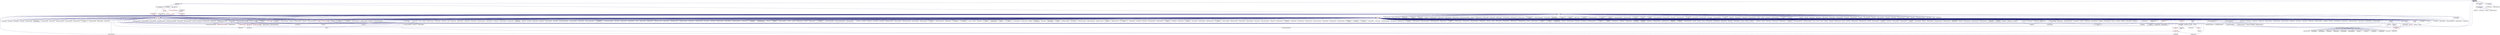 digraph "promise.hpp"
{
  edge [fontname="Helvetica",fontsize="10",labelfontname="Helvetica",labelfontsize="10"];
  node [fontname="Helvetica",fontsize="10",shape=record];
  Node301 [label="promise.hpp",height=0.2,width=0.4,color="black", fillcolor="grey75", style="filled", fontcolor="black"];
  Node301 -> Node302 [dir="back",color="midnightblue",fontsize="10",style="solid",fontname="Helvetica"];
  Node302 [label="packaged_action.hpp",height=0.2,width=0.4,color="black", fillcolor="white", style="filled",URL="$dd/d59/packaged__action_8hpp.html"];
  Node302 -> Node303 [dir="back",color="midnightblue",fontsize="10",style="solid",fontname="Helvetica"];
  Node303 [label="lcos.hpp",height=0.2,width=0.4,color="black", fillcolor="white", style="filled",URL="$d5/deb/lcos_8hpp.html"];
  Node303 -> Node304 [dir="back",color="midnightblue",fontsize="10",style="solid",fontname="Helvetica"];
  Node304 [label="allgather_and_gate.cpp",height=0.2,width=0.4,color="black", fillcolor="white", style="filled",URL="$d1/d56/allgather__and__gate_8cpp.html"];
  Node303 -> Node305 [dir="back",color="midnightblue",fontsize="10",style="solid",fontname="Helvetica"];
  Node305 [label="apex_balance.cpp",height=0.2,width=0.4,color="black", fillcolor="white", style="filled",URL="$d4/d8e/apex__balance_8cpp.html"];
  Node303 -> Node306 [dir="back",color="midnightblue",fontsize="10",style="solid",fontname="Helvetica"];
  Node306 [label="apex_policy_engine\l_active_thread_count.cpp",height=0.2,width=0.4,color="black", fillcolor="white", style="filled",URL="$d5/d01/apex__policy__engine__active__thread__count_8cpp.html"];
  Node303 -> Node307 [dir="back",color="midnightblue",fontsize="10",style="solid",fontname="Helvetica"];
  Node307 [label="apex_policy_engine\l_events.cpp",height=0.2,width=0.4,color="black", fillcolor="white", style="filled",URL="$df/d0f/apex__policy__engine__events_8cpp.html"];
  Node303 -> Node308 [dir="back",color="midnightblue",fontsize="10",style="solid",fontname="Helvetica"];
  Node308 [label="apex_policy_engine\l_periodic.cpp",height=0.2,width=0.4,color="black", fillcolor="white", style="filled",URL="$d5/d7b/apex__policy__engine__periodic_8cpp.html"];
  Node303 -> Node309 [dir="back",color="midnightblue",fontsize="10",style="solid",fontname="Helvetica"];
  Node309 [label="heartbeat.cpp",height=0.2,width=0.4,color="black", fillcolor="white", style="filled",URL="$d8/d98/heartbeat_8cpp.html"];
  Node303 -> Node310 [dir="back",color="midnightblue",fontsize="10",style="solid",fontname="Helvetica"];
  Node310 [label="hello_world_component.hpp",height=0.2,width=0.4,color="black", fillcolor="white", style="filled",URL="$df/df0/hello__world__component_8hpp.html"];
  Node310 -> Node311 [dir="back",color="midnightblue",fontsize="10",style="solid",fontname="Helvetica"];
  Node311 [label="hello_world_client.cpp",height=0.2,width=0.4,color="black", fillcolor="white", style="filled",URL="$d5/da6/hello__world__client_8cpp.html"];
  Node310 -> Node312 [dir="back",color="midnightblue",fontsize="10",style="solid",fontname="Helvetica"];
  Node312 [label="hello_world_component.cpp",height=0.2,width=0.4,color="black", fillcolor="white", style="filled",URL="$d8/daa/hello__world__component_8cpp.html"];
  Node303 -> Node313 [dir="back",color="midnightblue",fontsize="10",style="solid",fontname="Helvetica"];
  Node313 [label="row.hpp",height=0.2,width=0.4,color="black", fillcolor="white", style="filled",URL="$dc/d69/row_8hpp.html"];
  Node313 -> Node314 [dir="back",color="midnightblue",fontsize="10",style="solid",fontname="Helvetica"];
  Node314 [label="grid.hpp",height=0.2,width=0.4,color="red", fillcolor="white", style="filled",URL="$dc/d8a/grid_8hpp.html"];
  Node314 -> Node315 [dir="back",color="midnightblue",fontsize="10",style="solid",fontname="Helvetica"];
  Node315 [label="jacobi.cpp",height=0.2,width=0.4,color="black", fillcolor="white", style="filled",URL="$d2/d27/jacobi_8cpp.html"];
  Node314 -> Node316 [dir="back",color="midnightblue",fontsize="10",style="solid",fontname="Helvetica"];
  Node316 [label="solver.hpp",height=0.2,width=0.4,color="red", fillcolor="white", style="filled",URL="$db/d9a/server_2solver_8hpp.html"];
  Node316 -> Node318 [dir="back",color="midnightblue",fontsize="10",style="solid",fontname="Helvetica"];
  Node318 [label="solver.cpp",height=0.2,width=0.4,color="black", fillcolor="white", style="filled",URL="$d6/d94/solver_8cpp.html"];
  Node314 -> Node319 [dir="back",color="midnightblue",fontsize="10",style="solid",fontname="Helvetica"];
  Node319 [label="grid.cpp",height=0.2,width=0.4,color="black", fillcolor="white", style="filled",URL="$d6/d1b/jacobi__component_2grid_8cpp.html"];
  Node313 -> Node320 [dir="back",color="midnightblue",fontsize="10",style="solid",fontname="Helvetica"];
  Node320 [label="stencil_iterator.hpp",height=0.2,width=0.4,color="black", fillcolor="white", style="filled",URL="$dc/d5c/server_2stencil__iterator_8hpp.html"];
  Node320 -> Node316 [dir="back",color="midnightblue",fontsize="10",style="solid",fontname="Helvetica"];
  Node320 -> Node321 [dir="back",color="midnightblue",fontsize="10",style="solid",fontname="Helvetica"];
  Node321 [label="stencil_iterator.cpp",height=0.2,width=0.4,color="black", fillcolor="white", style="filled",URL="$d6/de1/server_2stencil__iterator_8cpp.html"];
  Node320 -> Node322 [dir="back",color="midnightblue",fontsize="10",style="solid",fontname="Helvetica"];
  Node322 [label="stencil_iterator.cpp",height=0.2,width=0.4,color="black", fillcolor="white", style="filled",URL="$d7/d71/stencil__iterator_8cpp.html"];
  Node313 -> Node319 [dir="back",color="midnightblue",fontsize="10",style="solid",fontname="Helvetica"];
  Node303 -> Node323 [dir="back",color="midnightblue",fontsize="10",style="solid",fontname="Helvetica"];
  Node323 [label="stencil_iterator.hpp",height=0.2,width=0.4,color="black", fillcolor="white", style="filled",URL="$d4/dc8/stencil__iterator_8hpp.html"];
  Node323 -> Node316 [dir="back",color="midnightblue",fontsize="10",style="solid",fontname="Helvetica"];
  Node323 -> Node320 [dir="back",color="midnightblue",fontsize="10",style="solid",fontname="Helvetica"];
  Node323 -> Node322 [dir="back",color="midnightblue",fontsize="10",style="solid",fontname="Helvetica"];
  Node303 -> Node320 [dir="back",color="midnightblue",fontsize="10",style="solid",fontname="Helvetica"];
  Node303 -> Node324 [dir="back",color="midnightblue",fontsize="10",style="solid",fontname="Helvetica"];
  Node324 [label="jacobi_hpx.cpp",height=0.2,width=0.4,color="black", fillcolor="white", style="filled",URL="$d8/d72/jacobi__hpx_8cpp.html"];
  Node303 -> Node325 [dir="back",color="midnightblue",fontsize="10",style="solid",fontname="Helvetica"];
  Node325 [label="jacobi_nonuniform_hpx.cpp",height=0.2,width=0.4,color="black", fillcolor="white", style="filled",URL="$de/d56/jacobi__nonuniform__hpx_8cpp.html"];
  Node303 -> Node326 [dir="back",color="midnightblue",fontsize="10",style="solid",fontname="Helvetica"];
  Node326 [label="enumerate_threads.cpp",height=0.2,width=0.4,color="black", fillcolor="white", style="filled",URL="$d3/dd4/enumerate__threads_8cpp.html"];
  Node303 -> Node327 [dir="back",color="midnightblue",fontsize="10",style="solid",fontname="Helvetica"];
  Node327 [label="fibonacci_await.cpp",height=0.2,width=0.4,color="black", fillcolor="white", style="filled",URL="$dc/d1c/fibonacci__await_8cpp.html"];
  Node303 -> Node328 [dir="back",color="midnightblue",fontsize="10",style="solid",fontname="Helvetica"];
  Node328 [label="fibonacci_dataflow.cpp",height=0.2,width=0.4,color="black", fillcolor="white", style="filled",URL="$df/d3d/fibonacci__dataflow_8cpp.html"];
  Node303 -> Node329 [dir="back",color="midnightblue",fontsize="10",style="solid",fontname="Helvetica"];
  Node329 [label="fibonacci_futures.cpp",height=0.2,width=0.4,color="black", fillcolor="white", style="filled",URL="$d6/de3/fibonacci__futures_8cpp.html"];
  Node303 -> Node330 [dir="back",color="midnightblue",fontsize="10",style="solid",fontname="Helvetica"];
  Node330 [label="fibonacci_futures_distributed.cpp",height=0.2,width=0.4,color="black", fillcolor="white", style="filled",URL="$d1/dc9/fibonacci__futures__distributed_8cpp.html"];
  Node303 -> Node331 [dir="back",color="midnightblue",fontsize="10",style="solid",fontname="Helvetica"];
  Node331 [label="fractals.cpp",height=0.2,width=0.4,color="black", fillcolor="white", style="filled",URL="$d8/d58/fractals_8cpp.html"];
  Node303 -> Node332 [dir="back",color="midnightblue",fontsize="10",style="solid",fontname="Helvetica"];
  Node332 [label="fractals_executor.cpp",height=0.2,width=0.4,color="black", fillcolor="white", style="filled",URL="$d9/da9/fractals__executor_8cpp.html"];
  Node303 -> Node333 [dir="back",color="midnightblue",fontsize="10",style="solid",fontname="Helvetica"];
  Node333 [label="fractals_struct.cpp",height=0.2,width=0.4,color="black", fillcolor="white", style="filled",URL="$d8/d2f/fractals__struct_8cpp.html"];
  Node303 -> Node334 [dir="back",color="midnightblue",fontsize="10",style="solid",fontname="Helvetica"];
  Node334 [label="hello_world.cpp",height=0.2,width=0.4,color="black", fillcolor="white", style="filled",URL="$d0/d67/hello__world_8cpp.html"];
  Node303 -> Node335 [dir="back",color="midnightblue",fontsize="10",style="solid",fontname="Helvetica"];
  Node335 [label="latch_local.cpp",height=0.2,width=0.4,color="black", fillcolor="white", style="filled",URL="$dd/dd3/latch__local_8cpp.html"];
  Node303 -> Node336 [dir="back",color="midnightblue",fontsize="10",style="solid",fontname="Helvetica"];
  Node336 [label="latch_remote.cpp",height=0.2,width=0.4,color="black", fillcolor="white", style="filled",URL="$df/d59/latch__remote_8cpp.html"];
  Node303 -> Node337 [dir="back",color="midnightblue",fontsize="10",style="solid",fontname="Helvetica"];
  Node337 [label="local_channel.cpp",height=0.2,width=0.4,color="black", fillcolor="white", style="filled",URL="$d0/d3e/local__channel_8cpp.html"];
  Node303 -> Node338 [dir="back",color="midnightblue",fontsize="10",style="solid",fontname="Helvetica"];
  Node338 [label="pingpong.cpp",height=0.2,width=0.4,color="black", fillcolor="white", style="filled",URL="$dd/d4d/pingpong_8cpp.html"];
  Node303 -> Node339 [dir="back",color="midnightblue",fontsize="10",style="solid",fontname="Helvetica"];
  Node339 [label="shared_mutex.cpp",height=0.2,width=0.4,color="black", fillcolor="white", style="filled",URL="$da/d0b/shared__mutex_8cpp.html"];
  Node303 -> Node340 [dir="back",color="midnightblue",fontsize="10",style="solid",fontname="Helvetica"];
  Node340 [label="wait_composition.cpp",height=0.2,width=0.4,color="black", fillcolor="white", style="filled",URL="$d6/d13/wait__composition_8cpp.html"];
  Node303 -> Node341 [dir="back",color="midnightblue",fontsize="10",style="solid",fontname="Helvetica"];
  Node341 [label="sheneos_compare.cpp",height=0.2,width=0.4,color="black", fillcolor="white", style="filled",URL="$dc/d11/sheneos__compare_8cpp.html"];
  Node303 -> Node342 [dir="back",color="midnightblue",fontsize="10",style="solid",fontname="Helvetica"];
  Node342 [label="spell_check_file.cpp",height=0.2,width=0.4,color="black", fillcolor="white", style="filled",URL="$df/df7/spell__check__file_8cpp.html"];
  Node303 -> Node343 [dir="back",color="midnightblue",fontsize="10",style="solid",fontname="Helvetica"];
  Node343 [label="spell_check_simple.cpp",height=0.2,width=0.4,color="black", fillcolor="white", style="filled",URL="$dd/d54/spell__check__simple_8cpp.html"];
  Node303 -> Node344 [dir="back",color="midnightblue",fontsize="10",style="solid",fontname="Helvetica"];
  Node344 [label="simple_central_tuplespace\l_client.cpp",height=0.2,width=0.4,color="black", fillcolor="white", style="filled",URL="$d1/d7b/simple__central__tuplespace__client_8cpp.html"];
  Node303 -> Node345 [dir="back",color="midnightblue",fontsize="10",style="solid",fontname="Helvetica"];
  Node345 [label="hpx.hpp",height=0.2,width=0.4,color="red", fillcolor="white", style="filled",URL="$d0/daa/hpx_8hpp.html"];
  Node345 -> Node346 [dir="back",color="midnightblue",fontsize="10",style="solid",fontname="Helvetica"];
  Node346 [label="1d_stencil_1.cpp",height=0.2,width=0.4,color="black", fillcolor="white", style="filled",URL="$d2/db1/1d__stencil__1_8cpp.html"];
  Node345 -> Node347 [dir="back",color="midnightblue",fontsize="10",style="solid",fontname="Helvetica"];
  Node347 [label="1d_stencil_2.cpp",height=0.2,width=0.4,color="black", fillcolor="white", style="filled",URL="$d3/dd1/1d__stencil__2_8cpp.html"];
  Node345 -> Node348 [dir="back",color="midnightblue",fontsize="10",style="solid",fontname="Helvetica"];
  Node348 [label="1d_stencil_3.cpp",height=0.2,width=0.4,color="black", fillcolor="white", style="filled",URL="$db/d19/1d__stencil__3_8cpp.html"];
  Node345 -> Node349 [dir="back",color="midnightblue",fontsize="10",style="solid",fontname="Helvetica"];
  Node349 [label="1d_stencil_4.cpp",height=0.2,width=0.4,color="black", fillcolor="white", style="filled",URL="$d1/d7d/1d__stencil__4_8cpp.html"];
  Node345 -> Node350 [dir="back",color="midnightblue",fontsize="10",style="solid",fontname="Helvetica"];
  Node350 [label="1d_stencil_4_parallel.cpp",height=0.2,width=0.4,color="black", fillcolor="white", style="filled",URL="$d6/d05/1d__stencil__4__parallel_8cpp.html"];
  Node345 -> Node351 [dir="back",color="midnightblue",fontsize="10",style="solid",fontname="Helvetica"];
  Node351 [label="1d_stencil_4_repart.cpp",height=0.2,width=0.4,color="black", fillcolor="white", style="filled",URL="$d0/d6b/1d__stencil__4__repart_8cpp.html"];
  Node345 -> Node352 [dir="back",color="midnightblue",fontsize="10",style="solid",fontname="Helvetica"];
  Node352 [label="1d_stencil_4_throttle.cpp",height=0.2,width=0.4,color="black", fillcolor="white", style="filled",URL="$d6/de5/1d__stencil__4__throttle_8cpp.html"];
  Node345 -> Node353 [dir="back",color="midnightblue",fontsize="10",style="solid",fontname="Helvetica"];
  Node353 [label="1d_stencil_5.cpp",height=0.2,width=0.4,color="black", fillcolor="white", style="filled",URL="$d7/d2a/1d__stencil__5_8cpp.html"];
  Node345 -> Node354 [dir="back",color="midnightblue",fontsize="10",style="solid",fontname="Helvetica"];
  Node354 [label="1d_stencil_6.cpp",height=0.2,width=0.4,color="black", fillcolor="white", style="filled",URL="$db/de7/1d__stencil__6_8cpp.html"];
  Node345 -> Node355 [dir="back",color="midnightblue",fontsize="10",style="solid",fontname="Helvetica"];
  Node355 [label="1d_stencil_7.cpp",height=0.2,width=0.4,color="black", fillcolor="white", style="filled",URL="$d4/d5a/1d__stencil__7_8cpp.html"];
  Node345 -> Node356 [dir="back",color="midnightblue",fontsize="10",style="solid",fontname="Helvetica"];
  Node356 [label="1d_stencil_8.cpp",height=0.2,width=0.4,color="black", fillcolor="white", style="filled",URL="$df/de0/1d__stencil__8_8cpp.html"];
  Node345 -> Node357 [dir="back",color="midnightblue",fontsize="10",style="solid",fontname="Helvetica"];
  Node357 [label="accumulator.cpp",height=0.2,width=0.4,color="black", fillcolor="white", style="filled",URL="$d1/d81/accumulator_8cpp.html"];
  Node345 -> Node358 [dir="back",color="midnightblue",fontsize="10",style="solid",fontname="Helvetica"];
  Node358 [label="accumulator.hpp",height=0.2,width=0.4,color="red", fillcolor="white", style="filled",URL="$d4/d9d/server_2accumulator_8hpp.html"];
  Node358 -> Node357 [dir="back",color="midnightblue",fontsize="10",style="solid",fontname="Helvetica"];
  Node345 -> Node361 [dir="back",color="midnightblue",fontsize="10",style="solid",fontname="Helvetica"];
  Node361 [label="template_function_accumulator.hpp",height=0.2,width=0.4,color="black", fillcolor="white", style="filled",URL="$d7/da6/server_2template__function__accumulator_8hpp.html"];
  Node361 -> Node362 [dir="back",color="midnightblue",fontsize="10",style="solid",fontname="Helvetica"];
  Node362 [label="template_function_accumulator.cpp",height=0.2,width=0.4,color="black", fillcolor="white", style="filled",URL="$d5/d02/template__function__accumulator_8cpp.html"];
  Node361 -> Node363 [dir="back",color="midnightblue",fontsize="10",style="solid",fontname="Helvetica"];
  Node363 [label="template_function_accumulator.hpp",height=0.2,width=0.4,color="red", fillcolor="white", style="filled",URL="$d3/de9/template__function__accumulator_8hpp.html"];
  Node345 -> Node365 [dir="back",color="midnightblue",fontsize="10",style="solid",fontname="Helvetica"];
  Node365 [label="template_accumulator.cpp",height=0.2,width=0.4,color="black", fillcolor="white", style="filled",URL="$d0/d4a/template__accumulator_8cpp.html"];
  Node345 -> Node362 [dir="back",color="midnightblue",fontsize="10",style="solid",fontname="Helvetica"];
  Node345 -> Node363 [dir="back",color="midnightblue",fontsize="10",style="solid",fontname="Helvetica"];
  Node345 -> Node366 [dir="back",color="midnightblue",fontsize="10",style="solid",fontname="Helvetica"];
  Node366 [label="allgather_module.cpp",height=0.2,width=0.4,color="black", fillcolor="white", style="filled",URL="$df/de4/allgather__module_8cpp.html"];
  Node345 -> Node367 [dir="back",color="midnightblue",fontsize="10",style="solid",fontname="Helvetica"];
  Node367 [label="allgather.cpp",height=0.2,width=0.4,color="black", fillcolor="white", style="filled",URL="$d7/d06/allgather_8cpp.html"];
  Node345 -> Node304 [dir="back",color="midnightblue",fontsize="10",style="solid",fontname="Helvetica"];
  Node345 -> Node368 [dir="back",color="midnightblue",fontsize="10",style="solid",fontname="Helvetica"];
  Node368 [label="ag_client.cpp",height=0.2,width=0.4,color="black", fillcolor="white", style="filled",URL="$d4/d5d/ag__client_8cpp.html"];
  Node345 -> Node369 [dir="back",color="midnightblue",fontsize="10",style="solid",fontname="Helvetica"];
  Node369 [label="hpx_thread_phase.cpp",height=0.2,width=0.4,color="black", fillcolor="white", style="filled",URL="$d5/dca/hpx__thread__phase_8cpp.html"];
  Node345 -> Node370 [dir="back",color="midnightblue",fontsize="10",style="solid",fontname="Helvetica"];
  Node370 [label="os_thread_num.cpp",height=0.2,width=0.4,color="black", fillcolor="white", style="filled",URL="$d2/dfb/os__thread__num_8cpp.html"];
  Node345 -> Node371 [dir="back",color="midnightblue",fontsize="10",style="solid",fontname="Helvetica"];
  Node371 [label="cancelable_action.cpp",height=0.2,width=0.4,color="black", fillcolor="white", style="filled",URL="$d5/d0c/cancelable__action_8cpp.html"];
  Node345 -> Node372 [dir="back",color="midnightblue",fontsize="10",style="solid",fontname="Helvetica"];
  Node372 [label="cancelable_action.hpp",height=0.2,width=0.4,color="black", fillcolor="white", style="filled",URL="$d5/d4d/server_2cancelable__action_8hpp.html"];
  Node372 -> Node371 [dir="back",color="midnightblue",fontsize="10",style="solid",fontname="Helvetica"];
  Node372 -> Node373 [dir="back",color="midnightblue",fontsize="10",style="solid",fontname="Helvetica"];
  Node373 [label="cancelable_action.hpp",height=0.2,width=0.4,color="red", fillcolor="white", style="filled",URL="$d0/da3/stubs_2cancelable__action_8hpp.html"];
  Node345 -> Node373 [dir="back",color="midnightblue",fontsize="10",style="solid",fontname="Helvetica"];
  Node345 -> Node375 [dir="back",color="midnightblue",fontsize="10",style="solid",fontname="Helvetica"];
  Node375 [label="cancelable_action_client.cpp",height=0.2,width=0.4,color="black", fillcolor="white", style="filled",URL="$d1/db8/cancelable__action__client_8cpp.html"];
  Node345 -> Node376 [dir="back",color="midnightblue",fontsize="10",style="solid",fontname="Helvetica"];
  Node376 [label="cublas_matmul.cpp",height=0.2,width=0.4,color="black", fillcolor="white", style="filled",URL="$dd/d84/cublas__matmul_8cpp.html"];
  Node345 -> Node377 [dir="back",color="midnightblue",fontsize="10",style="solid",fontname="Helvetica"];
  Node377 [label="win_perf_counters.cpp",height=0.2,width=0.4,color="black", fillcolor="white", style="filled",URL="$d8/d11/win__perf__counters_8cpp.html"];
  Node345 -> Node378 [dir="back",color="midnightblue",fontsize="10",style="solid",fontname="Helvetica"];
  Node378 [label="win_perf_counters.hpp",height=0.2,width=0.4,color="black", fillcolor="white", style="filled",URL="$d5/da7/win__perf__counters_8hpp.html"];
  Node345 -> Node310 [dir="back",color="midnightblue",fontsize="10",style="solid",fontname="Helvetica"];
  Node345 -> Node379 [dir="back",color="midnightblue",fontsize="10",style="solid",fontname="Helvetica"];
  Node379 [label="interpolate1d.cpp",height=0.2,width=0.4,color="black", fillcolor="white", style="filled",URL="$d0/d05/interpolate1d_8cpp.html"];
  Node345 -> Node380 [dir="back",color="midnightblue",fontsize="10",style="solid",fontname="Helvetica"];
  Node380 [label="partition.hpp",height=0.2,width=0.4,color="black", fillcolor="white", style="filled",URL="$d0/d7a/examples_2interpolate1d_2interpolate1d_2partition_8hpp.html"];
  Node380 -> Node379 [dir="back",color="midnightblue",fontsize="10",style="solid",fontname="Helvetica"];
  Node380 -> Node381 [dir="back",color="midnightblue",fontsize="10",style="solid",fontname="Helvetica"];
  Node381 [label="interpolate1d.hpp",height=0.2,width=0.4,color="red", fillcolor="white", style="filled",URL="$d4/dc7/interpolate1d_8hpp.html"];
  Node381 -> Node379 [dir="back",color="midnightblue",fontsize="10",style="solid",fontname="Helvetica"];
  Node345 -> Node383 [dir="back",color="midnightblue",fontsize="10",style="solid",fontname="Helvetica"];
  Node383 [label="partition.hpp",height=0.2,width=0.4,color="black", fillcolor="white", style="filled",URL="$d0/dff/examples_2interpolate1d_2interpolate1d_2server_2partition_8hpp.html"];
  Node383 -> Node380 [dir="back",color="midnightblue",fontsize="10",style="solid",fontname="Helvetica"];
  Node383 -> Node384 [dir="back",color="midnightblue",fontsize="10",style="solid",fontname="Helvetica"];
  Node384 [label="partition.cpp",height=0.2,width=0.4,color="black", fillcolor="white", style="filled",URL="$d0/d4f/examples_2interpolate1d_2interpolate1d_2server_2partition_8cpp.html"];
  Node345 -> Node381 [dir="back",color="midnightblue",fontsize="10",style="solid",fontname="Helvetica"];
  Node345 -> Node385 [dir="back",color="midnightblue",fontsize="10",style="solid",fontname="Helvetica"];
  Node385 [label="read_values.cpp",height=0.2,width=0.4,color="black", fillcolor="white", style="filled",URL="$d0/d8c/interpolate1d_2interpolate1d_2read__values_8cpp.html"];
  Node345 -> Node384 [dir="back",color="midnightblue",fontsize="10",style="solid",fontname="Helvetica"];
  Node345 -> Node315 [dir="back",color="midnightblue",fontsize="10",style="solid",fontname="Helvetica"];
  Node345 -> Node319 [dir="back",color="midnightblue",fontsize="10",style="solid",fontname="Helvetica"];
  Node345 -> Node386 [dir="back",color="midnightblue",fontsize="10",style="solid",fontname="Helvetica"];
  Node386 [label="row.cpp",height=0.2,width=0.4,color="black", fillcolor="white", style="filled",URL="$d3/d86/server_2row_8cpp.html"];
  Node345 -> Node318 [dir="back",color="midnightblue",fontsize="10",style="solid",fontname="Helvetica"];
  Node345 -> Node321 [dir="back",color="midnightblue",fontsize="10",style="solid",fontname="Helvetica"];
  Node345 -> Node322 [dir="back",color="midnightblue",fontsize="10",style="solid",fontname="Helvetica"];
  Node345 -> Node387 [dir="back",color="midnightblue",fontsize="10",style="solid",fontname="Helvetica"];
  Node387 [label="jacobi.cpp",height=0.2,width=0.4,color="black", fillcolor="white", style="filled",URL="$d3/d44/smp_2jacobi_8cpp.html"];
  Node345 -> Node324 [dir="back",color="midnightblue",fontsize="10",style="solid",fontname="Helvetica"];
  Node345 -> Node388 [dir="back",color="midnightblue",fontsize="10",style="solid",fontname="Helvetica"];
  Node388 [label="jacobi_nonuniform.cpp",height=0.2,width=0.4,color="black", fillcolor="white", style="filled",URL="$dd/ddc/jacobi__nonuniform_8cpp.html"];
  Node345 -> Node325 [dir="back",color="midnightblue",fontsize="10",style="solid",fontname="Helvetica"];
  Node345 -> Node389 [dir="back",color="midnightblue",fontsize="10",style="solid",fontname="Helvetica"];
  Node389 [label="nqueen.cpp",height=0.2,width=0.4,color="black", fillcolor="white", style="filled",URL="$db/dca/nqueen_8cpp.html"];
  Node345 -> Node390 [dir="back",color="midnightblue",fontsize="10",style="solid",fontname="Helvetica"];
  Node390 [label="nqueen.hpp",height=0.2,width=0.4,color="red", fillcolor="white", style="filled",URL="$de/d58/server_2nqueen_8hpp.html"];
  Node390 -> Node389 [dir="back",color="midnightblue",fontsize="10",style="solid",fontname="Helvetica"];
  Node345 -> Node393 [dir="back",color="midnightblue",fontsize="10",style="solid",fontname="Helvetica"];
  Node393 [label="nqueen_client.cpp",height=0.2,width=0.4,color="black", fillcolor="white", style="filled",URL="$d3/d5e/nqueen__client_8cpp.html"];
  Node345 -> Node394 [dir="back",color="midnightblue",fontsize="10",style="solid",fontname="Helvetica"];
  Node394 [label="sine.cpp",height=0.2,width=0.4,color="black", fillcolor="white", style="filled",URL="$d3/d0d/server_2sine_8cpp.html"];
  Node345 -> Node395 [dir="back",color="midnightblue",fontsize="10",style="solid",fontname="Helvetica"];
  Node395 [label="sine.hpp",height=0.2,width=0.4,color="black", fillcolor="white", style="filled",URL="$d8/dac/sine_8hpp.html"];
  Node395 -> Node394 [dir="back",color="midnightblue",fontsize="10",style="solid",fontname="Helvetica"];
  Node395 -> Node396 [dir="back",color="midnightblue",fontsize="10",style="solid",fontname="Helvetica"];
  Node396 [label="sine.cpp",height=0.2,width=0.4,color="black", fillcolor="white", style="filled",URL="$d5/dd8/sine_8cpp.html"];
  Node345 -> Node396 [dir="back",color="midnightblue",fontsize="10",style="solid",fontname="Helvetica"];
  Node345 -> Node397 [dir="back",color="midnightblue",fontsize="10",style="solid",fontname="Helvetica"];
  Node397 [label="sine_client.cpp",height=0.2,width=0.4,color="black", fillcolor="white", style="filled",URL="$db/d62/sine__client_8cpp.html"];
  Node345 -> Node398 [dir="back",color="midnightblue",fontsize="10",style="solid",fontname="Helvetica"];
  Node398 [label="qt.cpp",height=0.2,width=0.4,color="black", fillcolor="white", style="filled",URL="$df/d90/qt_8cpp.html"];
  Node345 -> Node399 [dir="back",color="midnightblue",fontsize="10",style="solid",fontname="Helvetica"];
  Node399 [label="queue_client.cpp",height=0.2,width=0.4,color="black", fillcolor="white", style="filled",URL="$d7/d96/queue__client_8cpp.html"];
  Node345 -> Node400 [dir="back",color="midnightblue",fontsize="10",style="solid",fontname="Helvetica"];
  Node400 [label="customize_async.cpp",height=0.2,width=0.4,color="black", fillcolor="white", style="filled",URL="$d0/d82/customize__async_8cpp.html"];
  Node345 -> Node401 [dir="back",color="midnightblue",fontsize="10",style="solid",fontname="Helvetica"];
  Node401 [label="data_actions.cpp",height=0.2,width=0.4,color="black", fillcolor="white", style="filled",URL="$dc/d68/data__actions_8cpp.html"];
  Node345 -> Node402 [dir="back",color="midnightblue",fontsize="10",style="solid",fontname="Helvetica"];
  Node402 [label="error_handling.cpp",height=0.2,width=0.4,color="black", fillcolor="white", style="filled",URL="$d9/d96/error__handling_8cpp.html"];
  Node345 -> Node403 [dir="back",color="midnightblue",fontsize="10",style="solid",fontname="Helvetica"];
  Node403 [label="event_synchronization.cpp",height=0.2,width=0.4,color="black", fillcolor="white", style="filled",URL="$d0/d35/event__synchronization_8cpp.html"];
  Node345 -> Node404 [dir="back",color="midnightblue",fontsize="10",style="solid",fontname="Helvetica"];
  Node404 [label="factorial.cpp",height=0.2,width=0.4,color="black", fillcolor="white", style="filled",URL="$d9/d00/factorial_8cpp.html"];
  Node345 -> Node405 [dir="back",color="midnightblue",fontsize="10",style="solid",fontname="Helvetica"];
  Node405 [label="file_serialization.cpp",height=0.2,width=0.4,color="black", fillcolor="white", style="filled",URL="$de/d58/file__serialization_8cpp.html"];
  Node345 -> Node406 [dir="back",color="midnightblue",fontsize="10",style="solid",fontname="Helvetica"];
  Node406 [label="init_globally.cpp",height=0.2,width=0.4,color="black", fillcolor="white", style="filled",URL="$d6/dad/init__globally_8cpp.html"];
  Node345 -> Node407 [dir="back",color="midnightblue",fontsize="10",style="solid",fontname="Helvetica"];
  Node407 [label="interest_calculator.cpp",height=0.2,width=0.4,color="black", fillcolor="white", style="filled",URL="$d2/d86/interest__calculator_8cpp.html"];
  Node345 -> Node408 [dir="back",color="midnightblue",fontsize="10",style="solid",fontname="Helvetica"];
  Node408 [label="non_atomic_rma.cpp",height=0.2,width=0.4,color="black", fillcolor="white", style="filled",URL="$d7/d8b/non__atomic__rma_8cpp.html"];
  Node345 -> Node409 [dir="back",color="midnightblue",fontsize="10",style="solid",fontname="Helvetica"];
  Node409 [label="partitioned_vector\l_spmd_foreach.cpp",height=0.2,width=0.4,color="black", fillcolor="white", style="filled",URL="$db/d7c/partitioned__vector__spmd__foreach_8cpp.html"];
  Node345 -> Node410 [dir="back",color="midnightblue",fontsize="10",style="solid",fontname="Helvetica"];
  Node410 [label="pipeline1.cpp",height=0.2,width=0.4,color="black", fillcolor="white", style="filled",URL="$d5/d77/pipeline1_8cpp.html"];
  Node345 -> Node411 [dir="back",color="midnightblue",fontsize="10",style="solid",fontname="Helvetica"];
  Node411 [label="quicksort.cpp",height=0.2,width=0.4,color="black", fillcolor="white", style="filled",URL="$d3/d1e/quicksort_8cpp.html"];
  Node345 -> Node412 [dir="back",color="midnightblue",fontsize="10",style="solid",fontname="Helvetica"];
  Node412 [label="receive_buffer.cpp",height=0.2,width=0.4,color="black", fillcolor="white", style="filled",URL="$d7/d10/receive__buffer_8cpp.html"];
  Node345 -> Node413 [dir="back",color="midnightblue",fontsize="10",style="solid",fontname="Helvetica"];
  Node413 [label="safe_object.cpp",height=0.2,width=0.4,color="black", fillcolor="white", style="filled",URL="$dd/d52/safe__object_8cpp.html"];
  Node345 -> Node414 [dir="back",color="midnightblue",fontsize="10",style="solid",fontname="Helvetica"];
  Node414 [label="sort_by_key_demo.cpp",height=0.2,width=0.4,color="black", fillcolor="white", style="filled",URL="$da/d20/sort__by__key__demo_8cpp.html"];
  Node345 -> Node415 [dir="back",color="midnightblue",fontsize="10",style="solid",fontname="Helvetica"];
  Node415 [label="timed_wake.cpp",height=0.2,width=0.4,color="black", fillcolor="white", style="filled",URL="$d8/df9/timed__wake_8cpp.html"];
  Node345 -> Node416 [dir="back",color="midnightblue",fontsize="10",style="solid",fontname="Helvetica"];
  Node416 [label="vector_counting_dotproduct.cpp",height=0.2,width=0.4,color="black", fillcolor="white", style="filled",URL="$df/de9/vector__counting__dotproduct_8cpp.html"];
  Node345 -> Node417 [dir="back",color="midnightblue",fontsize="10",style="solid",fontname="Helvetica"];
  Node417 [label="vector_zip_dotproduct.cpp",height=0.2,width=0.4,color="black", fillcolor="white", style="filled",URL="$dc/d18/vector__zip__dotproduct_8cpp.html"];
  Node345 -> Node418 [dir="back",color="midnightblue",fontsize="10",style="solid",fontname="Helvetica"];
  Node418 [label="zerocopy_rdma.cpp",height=0.2,width=0.4,color="black", fillcolor="white", style="filled",URL="$d1/dad/zerocopy__rdma_8cpp.html"];
  Node345 -> Node419 [dir="back",color="midnightblue",fontsize="10",style="solid",fontname="Helvetica"];
  Node419 [label="random_mem_access.cpp",height=0.2,width=0.4,color="black", fillcolor="white", style="filled",URL="$d1/d51/random__mem__access_8cpp.html"];
  Node345 -> Node420 [dir="back",color="midnightblue",fontsize="10",style="solid",fontname="Helvetica"];
  Node420 [label="random_mem_access.hpp",height=0.2,width=0.4,color="red", fillcolor="white", style="filled",URL="$d0/d19/server_2random__mem__access_8hpp.html"];
  Node420 -> Node419 [dir="back",color="midnightblue",fontsize="10",style="solid",fontname="Helvetica"];
  Node345 -> Node423 [dir="back",color="midnightblue",fontsize="10",style="solid",fontname="Helvetica"];
  Node423 [label="random_mem_access_client.cpp",height=0.2,width=0.4,color="black", fillcolor="white", style="filled",URL="$df/d1b/random__mem__access__client_8cpp.html"];
  Node345 -> Node424 [dir="back",color="midnightblue",fontsize="10",style="solid",fontname="Helvetica"];
  Node424 [label="oversubscribing_resource\l_partitioner.cpp",height=0.2,width=0.4,color="black", fillcolor="white", style="filled",URL="$dd/dee/oversubscribing__resource__partitioner_8cpp.html"];
  Node345 -> Node425 [dir="back",color="midnightblue",fontsize="10",style="solid",fontname="Helvetica"];
  Node425 [label="simple_resource_partitioner.cpp",height=0.2,width=0.4,color="black", fillcolor="white", style="filled",URL="$d5/df9/simple__resource__partitioner_8cpp.html"];
  Node345 -> Node426 [dir="back",color="midnightblue",fontsize="10",style="solid",fontname="Helvetica"];
  Node426 [label="dimension.hpp",height=0.2,width=0.4,color="red", fillcolor="white", style="filled",URL="$d6/d39/sheneos_2sheneos_2dimension_8hpp.html"];
  Node426 -> Node432 [dir="back",color="midnightblue",fontsize="10",style="solid",fontname="Helvetica"];
  Node432 [label="partition3d.hpp",height=0.2,width=0.4,color="black", fillcolor="white", style="filled",URL="$dd/dbf/server_2partition3d_8hpp.html"];
  Node432 -> Node433 [dir="back",color="midnightblue",fontsize="10",style="solid",fontname="Helvetica"];
  Node433 [label="partition3d.hpp",height=0.2,width=0.4,color="black", fillcolor="white", style="filled",URL="$d1/d50/partition3d_8hpp.html"];
  Node433 -> Node429 [dir="back",color="midnightblue",fontsize="10",style="solid",fontname="Helvetica"];
  Node429 [label="interpolator.cpp",height=0.2,width=0.4,color="black", fillcolor="white", style="filled",URL="$d5/d02/interpolator_8cpp.html"];
  Node433 -> Node434 [dir="back",color="midnightblue",fontsize="10",style="solid",fontname="Helvetica"];
  Node434 [label="interpolator.hpp",height=0.2,width=0.4,color="red", fillcolor="white", style="filled",URL="$dc/d3b/interpolator_8hpp.html"];
  Node434 -> Node429 [dir="back",color="midnightblue",fontsize="10",style="solid",fontname="Helvetica"];
  Node434 -> Node341 [dir="back",color="midnightblue",fontsize="10",style="solid",fontname="Helvetica"];
  Node434 -> Node436 [dir="back",color="midnightblue",fontsize="10",style="solid",fontname="Helvetica"];
  Node436 [label="sheneos_test.cpp",height=0.2,width=0.4,color="black", fillcolor="white", style="filled",URL="$d4/d6e/sheneos__test_8cpp.html"];
  Node432 -> Node431 [dir="back",color="midnightblue",fontsize="10",style="solid",fontname="Helvetica"];
  Node431 [label="partition3d.cpp",height=0.2,width=0.4,color="black", fillcolor="white", style="filled",URL="$de/d70/partition3d_8cpp.html"];
  Node345 -> Node429 [dir="back",color="midnightblue",fontsize="10",style="solid",fontname="Helvetica"];
  Node345 -> Node433 [dir="back",color="midnightblue",fontsize="10",style="solid",fontname="Helvetica"];
  Node345 -> Node432 [dir="back",color="midnightblue",fontsize="10",style="solid",fontname="Helvetica"];
  Node345 -> Node434 [dir="back",color="midnightblue",fontsize="10",style="solid",fontname="Helvetica"];
  Node345 -> Node437 [dir="back",color="midnightblue",fontsize="10",style="solid",fontname="Helvetica"];
  Node437 [label="configuration.hpp",height=0.2,width=0.4,color="red", fillcolor="white", style="filled",URL="$dc/d0a/configuration_8hpp.html"];
  Node437 -> Node434 [dir="back",color="midnightblue",fontsize="10",style="solid",fontname="Helvetica"];
  Node345 -> Node430 [dir="back",color="midnightblue",fontsize="10",style="solid",fontname="Helvetica"];
  Node430 [label="read_values.cpp",height=0.2,width=0.4,color="black", fillcolor="white", style="filled",URL="$d7/da4/sheneos_2sheneos_2read__values_8cpp.html"];
  Node345 -> Node431 [dir="back",color="midnightblue",fontsize="10",style="solid",fontname="Helvetica"];
  Node345 -> Node436 [dir="back",color="midnightblue",fontsize="10",style="solid",fontname="Helvetica"];
  Node345 -> Node439 [dir="back",color="midnightblue",fontsize="10",style="solid",fontname="Helvetica"];
  Node439 [label="startup_shutdown.cpp",height=0.2,width=0.4,color="black", fillcolor="white", style="filled",URL="$d3/dfc/server_2startup__shutdown_8cpp.html"];
  Node345 -> Node440 [dir="back",color="midnightblue",fontsize="10",style="solid",fontname="Helvetica"];
  Node440 [label="startup_shutdown.cpp",height=0.2,width=0.4,color="black", fillcolor="white", style="filled",URL="$d0/ddb/startup__shutdown_8cpp.html"];
  Node345 -> Node441 [dir="back",color="midnightblue",fontsize="10",style="solid",fontname="Helvetica"];
  Node441 [label="spin.cpp",height=0.2,width=0.4,color="black", fillcolor="white", style="filled",URL="$d7/df2/spin_8cpp.html"];
  Node345 -> Node442 [dir="back",color="midnightblue",fontsize="10",style="solid",fontname="Helvetica"];
  Node442 [label="throttle.cpp",height=0.2,width=0.4,color="black", fillcolor="white", style="filled",URL="$de/d56/server_2throttle_8cpp.html"];
  Node345 -> Node443 [dir="back",color="midnightblue",fontsize="10",style="solid",fontname="Helvetica"];
  Node443 [label="throttle.hpp",height=0.2,width=0.4,color="black", fillcolor="white", style="filled",URL="$db/dc9/server_2throttle_8hpp.html"];
  Node443 -> Node442 [dir="back",color="midnightblue",fontsize="10",style="solid",fontname="Helvetica"];
  Node443 -> Node444 [dir="back",color="midnightblue",fontsize="10",style="solid",fontname="Helvetica"];
  Node444 [label="throttle.hpp",height=0.2,width=0.4,color="black", fillcolor="white", style="filled",URL="$d5/dec/stubs_2throttle_8hpp.html"];
  Node444 -> Node445 [dir="back",color="midnightblue",fontsize="10",style="solid",fontname="Helvetica"];
  Node445 [label="throttle.hpp",height=0.2,width=0.4,color="red", fillcolor="white", style="filled",URL="$d2/d2e/throttle_8hpp.html"];
  Node445 -> Node446 [dir="back",color="midnightblue",fontsize="10",style="solid",fontname="Helvetica"];
  Node446 [label="throttle.cpp",height=0.2,width=0.4,color="black", fillcolor="white", style="filled",URL="$db/d02/throttle_8cpp.html"];
  Node345 -> Node444 [dir="back",color="midnightblue",fontsize="10",style="solid",fontname="Helvetica"];
  Node345 -> Node446 [dir="back",color="midnightblue",fontsize="10",style="solid",fontname="Helvetica"];
  Node345 -> Node445 [dir="back",color="midnightblue",fontsize="10",style="solid",fontname="Helvetica"];
  Node345 -> Node448 [dir="back",color="midnightblue",fontsize="10",style="solid",fontname="Helvetica"];
  Node448 [label="transpose_await.cpp",height=0.2,width=0.4,color="black", fillcolor="white", style="filled",URL="$de/d68/transpose__await_8cpp.html"];
  Node345 -> Node449 [dir="back",color="midnightblue",fontsize="10",style="solid",fontname="Helvetica"];
  Node449 [label="transpose_block.cpp",height=0.2,width=0.4,color="black", fillcolor="white", style="filled",URL="$d0/de1/transpose__block_8cpp.html"];
  Node345 -> Node450 [dir="back",color="midnightblue",fontsize="10",style="solid",fontname="Helvetica"];
  Node450 [label="transpose_block_numa.cpp",height=0.2,width=0.4,color="black", fillcolor="white", style="filled",URL="$dd/d3b/transpose__block__numa_8cpp.html"];
  Node345 -> Node451 [dir="back",color="midnightblue",fontsize="10",style="solid",fontname="Helvetica"];
  Node451 [label="transpose_serial.cpp",height=0.2,width=0.4,color="black", fillcolor="white", style="filled",URL="$db/d74/transpose__serial_8cpp.html"];
  Node345 -> Node452 [dir="back",color="midnightblue",fontsize="10",style="solid",fontname="Helvetica"];
  Node452 [label="transpose_serial_block.cpp",height=0.2,width=0.4,color="black", fillcolor="white", style="filled",URL="$d8/daa/transpose__serial__block_8cpp.html"];
  Node345 -> Node453 [dir="back",color="midnightblue",fontsize="10",style="solid",fontname="Helvetica"];
  Node453 [label="transpose_serial_vector.cpp",height=0.2,width=0.4,color="black", fillcolor="white", style="filled",URL="$d4/d04/transpose__serial__vector_8cpp.html"];
  Node345 -> Node454 [dir="back",color="midnightblue",fontsize="10",style="solid",fontname="Helvetica"];
  Node454 [label="transpose_smp.cpp",height=0.2,width=0.4,color="black", fillcolor="white", style="filled",URL="$d2/d99/transpose__smp_8cpp.html"];
  Node345 -> Node455 [dir="back",color="midnightblue",fontsize="10",style="solid",fontname="Helvetica"];
  Node455 [label="transpose_smp_block.cpp",height=0.2,width=0.4,color="black", fillcolor="white", style="filled",URL="$da/d4d/transpose__smp__block_8cpp.html"];
  Node345 -> Node456 [dir="back",color="midnightblue",fontsize="10",style="solid",fontname="Helvetica"];
  Node456 [label="simple_central_tuplespace.hpp",height=0.2,width=0.4,color="red", fillcolor="white", style="filled",URL="$db/d69/server_2simple__central__tuplespace_8hpp.html"];
  Node456 -> Node457 [dir="back",color="midnightblue",fontsize="10",style="solid",fontname="Helvetica"];
  Node457 [label="simple_central_tuplespace.cpp",height=0.2,width=0.4,color="black", fillcolor="white", style="filled",URL="$d3/dec/simple__central__tuplespace_8cpp.html"];
  Node345 -> Node460 [dir="back",color="midnightblue",fontsize="10",style="solid",fontname="Helvetica"];
  Node460 [label="tuples_warehouse.hpp",height=0.2,width=0.4,color="black", fillcolor="white", style="filled",URL="$da/de6/tuples__warehouse_8hpp.html"];
  Node460 -> Node456 [dir="back",color="midnightblue",fontsize="10",style="solid",fontname="Helvetica"];
  Node345 -> Node457 [dir="back",color="midnightblue",fontsize="10",style="solid",fontname="Helvetica"];
  Node345 -> Node461 [dir="back",color="midnightblue",fontsize="10",style="solid",fontname="Helvetica"];
  Node461 [label="hpx_runtime.cpp",height=0.2,width=0.4,color="black", fillcolor="white", style="filled",URL="$d7/d1e/hpx__runtime_8cpp.html"];
  Node345 -> Node462 [dir="back",color="midnightblue",fontsize="10",style="solid",fontname="Helvetica"];
  Node462 [label="synchronize.cpp",height=0.2,width=0.4,color="black", fillcolor="white", style="filled",URL="$da/da2/synchronize_8cpp.html"];
  Node345 -> Node463 [dir="back",color="midnightblue",fontsize="10",style="solid",fontname="Helvetica"];
  Node463 [label="agas_cache_timings.cpp",height=0.2,width=0.4,color="black", fillcolor="white", style="filled",URL="$dd/d37/agas__cache__timings_8cpp.html"];
  Node345 -> Node464 [dir="back",color="midnightblue",fontsize="10",style="solid",fontname="Helvetica"];
  Node464 [label="async_overheads.cpp",height=0.2,width=0.4,color="black", fillcolor="white", style="filled",URL="$de/da6/async__overheads_8cpp.html"];
  Node345 -> Node465 [dir="back",color="midnightblue",fontsize="10",style="solid",fontname="Helvetica"];
  Node465 [label="coroutines_call_overhead.cpp",height=0.2,width=0.4,color="black", fillcolor="white", style="filled",URL="$da/d1e/coroutines__call__overhead_8cpp.html"];
  Node345 -> Node466 [dir="back",color="midnightblue",fontsize="10",style="solid",fontname="Helvetica"];
  Node466 [label="foreach_scaling.cpp",height=0.2,width=0.4,color="black", fillcolor="white", style="filled",URL="$d4/d94/foreach__scaling_8cpp.html"];
  Node345 -> Node467 [dir="back",color="midnightblue",fontsize="10",style="solid",fontname="Helvetica"];
  Node467 [label="function_object_wrapper\l_overhead.cpp",height=0.2,width=0.4,color="black", fillcolor="white", style="filled",URL="$d5/d6f/function__object__wrapper__overhead_8cpp.html"];
  Node345 -> Node468 [dir="back",color="midnightblue",fontsize="10",style="solid",fontname="Helvetica"];
  Node468 [label="hpx_homogeneous_timed\l_task_spawn_executors.cpp",height=0.2,width=0.4,color="black", fillcolor="white", style="filled",URL="$d1/d3b/hpx__homogeneous__timed__task__spawn__executors_8cpp.html"];
  Node345 -> Node469 [dir="back",color="midnightblue",fontsize="10",style="solid",fontname="Helvetica"];
  Node469 [label="htts2_hpx.cpp",height=0.2,width=0.4,color="black", fillcolor="white", style="filled",URL="$d2/daf/htts2__hpx_8cpp.html"];
  Node345 -> Node470 [dir="back",color="midnightblue",fontsize="10",style="solid",fontname="Helvetica"];
  Node470 [label="partitioned_vector\l_foreach.cpp",height=0.2,width=0.4,color="black", fillcolor="white", style="filled",URL="$df/d5f/partitioned__vector__foreach_8cpp.html"];
  Node345 -> Node471 [dir="back",color="midnightblue",fontsize="10",style="solid",fontname="Helvetica"];
  Node471 [label="serialization_overhead.cpp",height=0.2,width=0.4,color="black", fillcolor="white", style="filled",URL="$d3/df8/serialization__overhead_8cpp.html"];
  Node345 -> Node472 [dir="back",color="midnightblue",fontsize="10",style="solid",fontname="Helvetica"];
  Node472 [label="sizeof.cpp",height=0.2,width=0.4,color="black", fillcolor="white", style="filled",URL="$d3/d0f/sizeof_8cpp.html"];
  Node345 -> Node473 [dir="back",color="midnightblue",fontsize="10",style="solid",fontname="Helvetica"];
  Node473 [label="skynet.cpp",height=0.2,width=0.4,color="black", fillcolor="white", style="filled",URL="$d0/dc3/skynet_8cpp.html"];
  Node345 -> Node474 [dir="back",color="midnightblue",fontsize="10",style="solid",fontname="Helvetica"];
  Node474 [label="stencil3_iterators.cpp",height=0.2,width=0.4,color="black", fillcolor="white", style="filled",URL="$db/d9e/stencil3__iterators_8cpp.html"];
  Node345 -> Node475 [dir="back",color="midnightblue",fontsize="10",style="solid",fontname="Helvetica"];
  Node475 [label="stream.cpp",height=0.2,width=0.4,color="black", fillcolor="white", style="filled",URL="$da/d5f/stream_8cpp.html"];
  Node345 -> Node476 [dir="back",color="midnightblue",fontsize="10",style="solid",fontname="Helvetica"];
  Node476 [label="timed_task_spawn.cpp",height=0.2,width=0.4,color="black", fillcolor="white", style="filled",URL="$df/de1/timed__task__spawn_8cpp.html"];
  Node345 -> Node477 [dir="back",color="midnightblue",fontsize="10",style="solid",fontname="Helvetica"];
  Node477 [label="transform_reduce_binary\l_scaling.cpp",height=0.2,width=0.4,color="black", fillcolor="white", style="filled",URL="$d1/dae/transform__reduce__binary__scaling_8cpp.html"];
  Node345 -> Node478 [dir="back",color="midnightblue",fontsize="10",style="solid",fontname="Helvetica"];
  Node478 [label="transform_reduce_scaling.cpp",height=0.2,width=0.4,color="black", fillcolor="white", style="filled",URL="$db/d2a/transform__reduce__scaling_8cpp.html"];
  Node345 -> Node479 [dir="back",color="midnightblue",fontsize="10",style="solid",fontname="Helvetica"];
  Node479 [label="minmax_element_performance.cpp",height=0.2,width=0.4,color="black", fillcolor="white", style="filled",URL="$d9/d93/minmax__element__performance_8cpp.html"];
  Node345 -> Node480 [dir="back",color="midnightblue",fontsize="10",style="solid",fontname="Helvetica"];
  Node480 [label="barrier_performance.cpp",height=0.2,width=0.4,color="black", fillcolor="white", style="filled",URL="$d6/d6c/barrier__performance_8cpp.html"];
  Node345 -> Node481 [dir="back",color="midnightblue",fontsize="10",style="solid",fontname="Helvetica"];
  Node481 [label="network_storage.cpp",height=0.2,width=0.4,color="black", fillcolor="white", style="filled",URL="$db/daa/network__storage_8cpp.html"];
  Node345 -> Node482 [dir="back",color="midnightblue",fontsize="10",style="solid",fontname="Helvetica"];
  Node482 [label="simple_profiler.hpp",height=0.2,width=0.4,color="black", fillcolor="white", style="filled",URL="$d8/d02/simple__profiler_8hpp.html"];
  Node482 -> Node481 [dir="back",color="midnightblue",fontsize="10",style="solid",fontname="Helvetica"];
  Node345 -> Node483 [dir="back",color="midnightblue",fontsize="10",style="solid",fontname="Helvetica"];
  Node483 [label="osu_bcast.cpp",height=0.2,width=0.4,color="black", fillcolor="white", style="filled",URL="$d3/dca/osu__bcast_8cpp.html"];
  Node345 -> Node484 [dir="back",color="midnightblue",fontsize="10",style="solid",fontname="Helvetica"];
  Node484 [label="osu_bibw.cpp",height=0.2,width=0.4,color="black", fillcolor="white", style="filled",URL="$d2/d04/osu__bibw_8cpp.html"];
  Node345 -> Node485 [dir="back",color="midnightblue",fontsize="10",style="solid",fontname="Helvetica"];
  Node485 [label="osu_bw.cpp",height=0.2,width=0.4,color="black", fillcolor="white", style="filled",URL="$d4/d20/osu__bw_8cpp.html"];
  Node345 -> Node486 [dir="back",color="midnightblue",fontsize="10",style="solid",fontname="Helvetica"];
  Node486 [label="osu_latency.cpp",height=0.2,width=0.4,color="black", fillcolor="white", style="filled",URL="$df/d58/osu__latency_8cpp.html"];
  Node345 -> Node487 [dir="back",color="midnightblue",fontsize="10",style="solid",fontname="Helvetica"];
  Node487 [label="osu_multi_lat.cpp",height=0.2,width=0.4,color="black", fillcolor="white", style="filled",URL="$d7/d91/osu__multi__lat_8cpp.html"];
  Node345 -> Node488 [dir="back",color="midnightblue",fontsize="10",style="solid",fontname="Helvetica"];
  Node488 [label="osu_scatter.cpp",height=0.2,width=0.4,color="black", fillcolor="white", style="filled",URL="$d4/d4c/osu__scatter_8cpp.html"];
  Node345 -> Node489 [dir="back",color="midnightblue",fontsize="10",style="solid",fontname="Helvetica"];
  Node489 [label="pingpong_performance.cpp",height=0.2,width=0.4,color="black", fillcolor="white", style="filled",URL="$de/d03/pingpong__performance_8cpp.html"];
  Node345 -> Node490 [dir="back",color="midnightblue",fontsize="10",style="solid",fontname="Helvetica"];
  Node490 [label="benchmark_is_heap.cpp",height=0.2,width=0.4,color="black", fillcolor="white", style="filled",URL="$da/d4f/benchmark__is__heap_8cpp.html"];
  Node345 -> Node491 [dir="back",color="midnightblue",fontsize="10",style="solid",fontname="Helvetica"];
  Node491 [label="benchmark_is_heap_until.cpp",height=0.2,width=0.4,color="black", fillcolor="white", style="filled",URL="$dc/df5/benchmark__is__heap__until_8cpp.html"];
  Node345 -> Node492 [dir="back",color="midnightblue",fontsize="10",style="solid",fontname="Helvetica"];
  Node492 [label="benchmark_merge.cpp",height=0.2,width=0.4,color="black", fillcolor="white", style="filled",URL="$dd/d49/benchmark__merge_8cpp.html"];
  Node345 -> Node493 [dir="back",color="midnightblue",fontsize="10",style="solid",fontname="Helvetica"];
  Node493 [label="benchmark_partition.cpp",height=0.2,width=0.4,color="black", fillcolor="white", style="filled",URL="$d9/d88/benchmark__partition_8cpp.html"];
  Node345 -> Node494 [dir="back",color="midnightblue",fontsize="10",style="solid",fontname="Helvetica"];
  Node494 [label="benchmark_partition\l_copy.cpp",height=0.2,width=0.4,color="black", fillcolor="white", style="filled",URL="$d3/d0e/benchmark__partition__copy_8cpp.html"];
  Node345 -> Node495 [dir="back",color="midnightblue",fontsize="10",style="solid",fontname="Helvetica"];
  Node495 [label="benchmark_unique_copy.cpp",height=0.2,width=0.4,color="black", fillcolor="white", style="filled",URL="$d9/d53/benchmark__unique__copy_8cpp.html"];
  Node345 -> Node496 [dir="back",color="midnightblue",fontsize="10",style="solid",fontname="Helvetica"];
  Node496 [label="action_move_semantics.cpp",height=0.2,width=0.4,color="black", fillcolor="white", style="filled",URL="$d4/db3/action__move__semantics_8cpp.html"];
  Node345 -> Node497 [dir="back",color="midnightblue",fontsize="10",style="solid",fontname="Helvetica"];
  Node497 [label="movable_objects.cpp",height=0.2,width=0.4,color="black", fillcolor="white", style="filled",URL="$d8/d65/movable__objects_8cpp.html"];
  Node345 -> Node498 [dir="back",color="midnightblue",fontsize="10",style="solid",fontname="Helvetica"];
  Node498 [label="duplicate_id_registration\l_1596.cpp",height=0.2,width=0.4,color="black", fillcolor="white", style="filled",URL="$db/d8d/duplicate__id__registration__1596_8cpp.html"];
  Node345 -> Node499 [dir="back",color="midnightblue",fontsize="10",style="solid",fontname="Helvetica"];
  Node499 [label="pass_by_value_id_type\l_action.cpp",height=0.2,width=0.4,color="black", fillcolor="white", style="filled",URL="$d0/de6/pass__by__value__id__type__action_8cpp.html"];
  Node345 -> Node500 [dir="back",color="midnightblue",fontsize="10",style="solid",fontname="Helvetica"];
  Node500 [label="register_with_basename\l_1804.cpp",height=0.2,width=0.4,color="black", fillcolor="white", style="filled",URL="$db/d95/register__with__basename__1804_8cpp.html"];
  Node345 -> Node501 [dir="back",color="midnightblue",fontsize="10",style="solid",fontname="Helvetica"];
  Node501 [label="send_gid_keep_component\l_1624.cpp",height=0.2,width=0.4,color="black", fillcolor="white", style="filled",URL="$d9/d49/send__gid__keep__component__1624_8cpp.html"];
  Node345 -> Node502 [dir="back",color="midnightblue",fontsize="10",style="solid",fontname="Helvetica"];
  Node502 [label="algorithms.cc",height=0.2,width=0.4,color="black", fillcolor="white", style="filled",URL="$d5/d1b/algorithms_8cc.html"];
  Node345 -> Node503 [dir="back",color="midnightblue",fontsize="10",style="solid",fontname="Helvetica"];
  Node503 [label="matrix_hpx.hh",height=0.2,width=0.4,color="black", fillcolor="white", style="filled",URL="$d5/d89/matrix__hpx_8hh.html"];
  Node503 -> Node504 [dir="back",color="midnightblue",fontsize="10",style="solid",fontname="Helvetica"];
  Node504 [label="block_matrix.hh",height=0.2,width=0.4,color="red", fillcolor="white", style="filled",URL="$dc/de8/block__matrix_8hh.html"];
  Node504 -> Node502 [dir="back",color="midnightblue",fontsize="10",style="solid",fontname="Helvetica"];
  Node504 -> Node508 [dir="back",color="midnightblue",fontsize="10",style="solid",fontname="Helvetica"];
  Node508 [label="block_matrix.cc",height=0.2,width=0.4,color="black", fillcolor="white", style="filled",URL="$de/d88/block__matrix_8cc.html"];
  Node504 -> Node507 [dir="back",color="midnightblue",fontsize="10",style="solid",fontname="Helvetica"];
  Node507 [label="tests.cc",height=0.2,width=0.4,color="black", fillcolor="white", style="filled",URL="$d6/d96/tests_8cc.html"];
  Node503 -> Node502 [dir="back",color="midnightblue",fontsize="10",style="solid",fontname="Helvetica"];
  Node503 -> Node506 [dir="back",color="midnightblue",fontsize="10",style="solid",fontname="Helvetica"];
  Node506 [label="matrix_hpx.cc",height=0.2,width=0.4,color="black", fillcolor="white", style="filled",URL="$d7/d32/matrix__hpx_8cc.html"];
  Node345 -> Node504 [dir="back",color="midnightblue",fontsize="10",style="solid",fontname="Helvetica"];
  Node345 -> Node508 [dir="back",color="midnightblue",fontsize="10",style="solid",fontname="Helvetica"];
  Node345 -> Node509 [dir="back",color="midnightblue",fontsize="10",style="solid",fontname="Helvetica"];
  Node509 [label="main.cc",height=0.2,width=0.4,color="black", fillcolor="white", style="filled",URL="$d9/d0f/main_8cc.html"];
  Node345 -> Node510 [dir="back",color="midnightblue",fontsize="10",style="solid",fontname="Helvetica"];
  Node510 [label="matrix.cc",height=0.2,width=0.4,color="black", fillcolor="white", style="filled",URL="$d7/dea/matrix_8cc.html"];
  Node345 -> Node506 [dir="back",color="midnightblue",fontsize="10",style="solid",fontname="Helvetica"];
  Node345 -> Node507 [dir="back",color="midnightblue",fontsize="10",style="solid",fontname="Helvetica"];
  Node345 -> Node511 [dir="back",color="midnightblue",fontsize="10",style="solid",fontname="Helvetica"];
  Node511 [label="client_1950.cpp",height=0.2,width=0.4,color="black", fillcolor="white", style="filled",URL="$d0/d79/client__1950_8cpp.html"];
  Node345 -> Node512 [dir="back",color="midnightblue",fontsize="10",style="solid",fontname="Helvetica"];
  Node512 [label="commandline_options\l_1437.cpp",height=0.2,width=0.4,color="black", fillcolor="white", style="filled",URL="$d5/dbd/commandline__options__1437_8cpp.html"];
  Node345 -> Node513 [dir="back",color="midnightblue",fontsize="10",style="solid",fontname="Helvetica"];
  Node513 [label="moveonly_constructor\l_arguments_1405.cpp",height=0.2,width=0.4,color="black", fillcolor="white", style="filled",URL="$d3/dcf/moveonly__constructor__arguments__1405_8cpp.html"];
  Node345 -> Node514 [dir="back",color="midnightblue",fontsize="10",style="solid",fontname="Helvetica"];
  Node514 [label="partitioned_vector\l_2201.cpp",height=0.2,width=0.4,color="black", fillcolor="white", style="filled",URL="$dc/d39/partitioned__vector__2201_8cpp.html"];
  Node345 -> Node515 [dir="back",color="midnightblue",fontsize="10",style="solid",fontname="Helvetica"];
  Node515 [label="dynamic_counters_loaded\l_1508.cpp",height=0.2,width=0.4,color="black", fillcolor="white", style="filled",URL="$db/d58/dynamic__counters__loaded__1508_8cpp.html"];
  Node345 -> Node516 [dir="back",color="midnightblue",fontsize="10",style="solid",fontname="Helvetica"];
  Node516 [label="id_type_ref_counting\l_1032.cpp",height=0.2,width=0.4,color="black", fillcolor="white", style="filled",URL="$d8/dfd/id__type__ref__counting__1032_8cpp.html"];
  Node345 -> Node517 [dir="back",color="midnightblue",fontsize="10",style="solid",fontname="Helvetica"];
  Node517 [label="lost_output_2236.cpp",height=0.2,width=0.4,color="black", fillcolor="white", style="filled",URL="$db/dd0/lost__output__2236_8cpp.html"];
  Node345 -> Node518 [dir="back",color="midnightblue",fontsize="10",style="solid",fontname="Helvetica"];
  Node518 [label="no_output_1173.cpp",height=0.2,width=0.4,color="black", fillcolor="white", style="filled",URL="$de/d67/no__output__1173_8cpp.html"];
  Node345 -> Node519 [dir="back",color="midnightblue",fontsize="10",style="solid",fontname="Helvetica"];
  Node519 [label="after_588.cpp",height=0.2,width=0.4,color="black", fillcolor="white", style="filled",URL="$dc/dc0/after__588_8cpp.html"];
  Node345 -> Node520 [dir="back",color="midnightblue",fontsize="10",style="solid",fontname="Helvetica"];
  Node520 [label="async_callback_with\l_bound_callback.cpp",height=0.2,width=0.4,color="black", fillcolor="white", style="filled",URL="$d2/dae/async__callback__with__bound__callback_8cpp.html"];
  Node345 -> Node521 [dir="back",color="midnightblue",fontsize="10",style="solid",fontname="Helvetica"];
  Node521 [label="async_unwrap_1037.cpp",height=0.2,width=0.4,color="black", fillcolor="white", style="filled",URL="$d4/d13/async__unwrap__1037_8cpp.html"];
  Node345 -> Node522 [dir="back",color="midnightblue",fontsize="10",style="solid",fontname="Helvetica"];
  Node522 [label="barrier_hang.cpp",height=0.2,width=0.4,color="black", fillcolor="white", style="filled",URL="$dd/d8b/barrier__hang_8cpp.html"];
  Node345 -> Node523 [dir="back",color="midnightblue",fontsize="10",style="solid",fontname="Helvetica"];
  Node523 [label="call_promise_get_gid\l_more_than_once.cpp",height=0.2,width=0.4,color="black", fillcolor="white", style="filled",URL="$d4/dd8/call__promise__get__gid__more__than__once_8cpp.html"];
  Node345 -> Node524 [dir="back",color="midnightblue",fontsize="10",style="solid",fontname="Helvetica"];
  Node524 [label="channel_register_as\l_2722.cpp",height=0.2,width=0.4,color="black", fillcolor="white", style="filled",URL="$d4/d98/channel__register__as__2722_8cpp.html"];
  Node345 -> Node525 [dir="back",color="midnightblue",fontsize="10",style="solid",fontname="Helvetica"];
  Node525 [label="dataflow_action_2008.cpp",height=0.2,width=0.4,color="black", fillcolor="white", style="filled",URL="$da/dad/dataflow__action__2008_8cpp.html"];
  Node345 -> Node526 [dir="back",color="midnightblue",fontsize="10",style="solid",fontname="Helvetica"];
  Node526 [label="dataflow_const_functor\l_773.cpp",height=0.2,width=0.4,color="black", fillcolor="white", style="filled",URL="$d3/df2/dataflow__const__functor__773_8cpp.html"];
  Node345 -> Node527 [dir="back",color="midnightblue",fontsize="10",style="solid",fontname="Helvetica"];
  Node527 [label="dataflow_future_swap.cpp",height=0.2,width=0.4,color="black", fillcolor="white", style="filled",URL="$dc/d8c/dataflow__future__swap_8cpp.html"];
  Node345 -> Node528 [dir="back",color="midnightblue",fontsize="10",style="solid",fontname="Helvetica"];
  Node528 [label="dataflow_future_swap2.cpp",height=0.2,width=0.4,color="black", fillcolor="white", style="filled",URL="$d1/db3/dataflow__future__swap2_8cpp.html"];
  Node345 -> Node529 [dir="back",color="midnightblue",fontsize="10",style="solid",fontname="Helvetica"];
  Node529 [label="dataflow_launch_775.cpp",height=0.2,width=0.4,color="black", fillcolor="white", style="filled",URL="$d7/d0d/dataflow__launch__775_8cpp.html"];
  Node345 -> Node530 [dir="back",color="midnightblue",fontsize="10",style="solid",fontname="Helvetica"];
  Node530 [label="dataflow_recursion\l_1613.cpp",height=0.2,width=0.4,color="black", fillcolor="white", style="filled",URL="$d0/d1f/dataflow__recursion__1613_8cpp.html"];
  Node345 -> Node531 [dir="back",color="midnightblue",fontsize="10",style="solid",fontname="Helvetica"];
  Node531 [label="dataflow_using_774.cpp",height=0.2,width=0.4,color="black", fillcolor="white", style="filled",URL="$d7/dfa/dataflow__using__774_8cpp.html"];
  Node345 -> Node532 [dir="back",color="midnightblue",fontsize="10",style="solid",fontname="Helvetica"];
  Node532 [label="exception_from_continuation\l_1613.cpp",height=0.2,width=0.4,color="black", fillcolor="white", style="filled",URL="$db/d28/exception__from__continuation__1613_8cpp.html"];
  Node345 -> Node533 [dir="back",color="midnightblue",fontsize="10",style="solid",fontname="Helvetica"];
  Node533 [label="fail_future_2667.cpp",height=0.2,width=0.4,color="black", fillcolor="white", style="filled",URL="$db/d7e/fail__future__2667_8cpp.html"];
  Node345 -> Node534 [dir="back",color="midnightblue",fontsize="10",style="solid",fontname="Helvetica"];
  Node534 [label="future_2667.cpp",height=0.2,width=0.4,color="black", fillcolor="white", style="filled",URL="$d2/dfd/future__2667_8cpp.html"];
  Node345 -> Node535 [dir="back",color="midnightblue",fontsize="10",style="solid",fontname="Helvetica"];
  Node535 [label="future_790.cpp",height=0.2,width=0.4,color="black", fillcolor="white", style="filled",URL="$de/d3d/future__790_8cpp.html"];
  Node345 -> Node536 [dir="back",color="midnightblue",fontsize="10",style="solid",fontname="Helvetica"];
  Node536 [label="future_unwrap_1182.cpp",height=0.2,width=0.4,color="black", fillcolor="white", style="filled",URL="$df/d7a/future__unwrap__1182_8cpp.html"];
  Node345 -> Node537 [dir="back",color="midnightblue",fontsize="10",style="solid",fontname="Helvetica"];
  Node537 [label="future_unwrap_878.cpp",height=0.2,width=0.4,color="black", fillcolor="white", style="filled",URL="$d9/ddf/future__unwrap__878_8cpp.html"];
  Node345 -> Node538 [dir="back",color="midnightblue",fontsize="10",style="solid",fontname="Helvetica"];
  Node538 [label="ignore_while_locked\l_1485.cpp",height=0.2,width=0.4,color="black", fillcolor="white", style="filled",URL="$db/d24/ignore__while__locked__1485_8cpp.html"];
  Node345 -> Node539 [dir="back",color="midnightblue",fontsize="10",style="solid",fontname="Helvetica"];
  Node539 [label="lifetime_588.cpp",height=0.2,width=0.4,color="black", fillcolor="white", style="filled",URL="$d7/dca/lifetime__588_8cpp.html"];
  Node345 -> Node540 [dir="back",color="midnightblue",fontsize="10",style="solid",fontname="Helvetica"];
  Node540 [label="lifetime_588_1.cpp",height=0.2,width=0.4,color="black", fillcolor="white", style="filled",URL="$de/d75/lifetime__588__1_8cpp.html"];
  Node345 -> Node541 [dir="back",color="midnightblue",fontsize="10",style="solid",fontname="Helvetica"];
  Node541 [label="multiple_gather_ops\l_2001.cpp",height=0.2,width=0.4,color="black", fillcolor="white", style="filled",URL="$d3/d95/multiple__gather__ops__2001_8cpp.html"];
  Node345 -> Node542 [dir="back",color="midnightblue",fontsize="10",style="solid",fontname="Helvetica"];
  Node542 [label="promise_1620.cpp",height=0.2,width=0.4,color="black", fillcolor="white", style="filled",URL="$d2/d67/promise__1620_8cpp.html"];
  Node345 -> Node543 [dir="back",color="midnightblue",fontsize="10",style="solid",fontname="Helvetica"];
  Node543 [label="promise_leak_996.cpp",height=0.2,width=0.4,color="black", fillcolor="white", style="filled",URL="$d0/d7e/promise__leak__996_8cpp.html"];
  Node345 -> Node544 [dir="back",color="midnightblue",fontsize="10",style="solid",fontname="Helvetica"];
  Node544 [label="receive_buffer_1733.cpp",height=0.2,width=0.4,color="black", fillcolor="white", style="filled",URL="$d1/d0e/receive__buffer__1733_8cpp.html"];
  Node345 -> Node545 [dir="back",color="midnightblue",fontsize="10",style="solid",fontname="Helvetica"];
  Node545 [label="safely_destroy_promise\l_1481.cpp",height=0.2,width=0.4,color="black", fillcolor="white", style="filled",URL="$dd/d62/safely__destroy__promise__1481_8cpp.html"];
  Node345 -> Node546 [dir="back",color="midnightblue",fontsize="10",style="solid",fontname="Helvetica"];
  Node546 [label="set_hpx_limit_798.cpp",height=0.2,width=0.4,color="black", fillcolor="white", style="filled",URL="$d2/dfb/set__hpx__limit__798_8cpp.html"];
  Node345 -> Node547 [dir="back",color="midnightblue",fontsize="10",style="solid",fontname="Helvetica"];
  Node547 [label="shared_mutex_1702.cpp",height=0.2,width=0.4,color="black", fillcolor="white", style="filled",URL="$d2/d66/shared__mutex__1702_8cpp.html"];
  Node345 -> Node548 [dir="back",color="midnightblue",fontsize="10",style="solid",fontname="Helvetica"];
  Node548 [label="shared_stated_leaked\l_1211.cpp",height=0.2,width=0.4,color="black", fillcolor="white", style="filled",URL="$dc/dce/shared__stated__leaked__1211_8cpp.html"];
  Node345 -> Node549 [dir="back",color="midnightblue",fontsize="10",style="solid",fontname="Helvetica"];
  Node549 [label="split_future_2246.cpp",height=0.2,width=0.4,color="black", fillcolor="white", style="filled",URL="$db/d2b/split__future__2246_8cpp.html"];
  Node345 -> Node550 [dir="back",color="midnightblue",fontsize="10",style="solid",fontname="Helvetica"];
  Node550 [label="wait_all_hang_1946.cpp",height=0.2,width=0.4,color="black", fillcolor="white", style="filled",URL="$d5/d69/wait__all__hang__1946_8cpp.html"];
  Node345 -> Node551 [dir="back",color="midnightblue",fontsize="10",style="solid",fontname="Helvetica"];
  Node551 [label="wait_for_1751.cpp",height=0.2,width=0.4,color="black", fillcolor="white", style="filled",URL="$d9/d48/wait__for__1751_8cpp.html"];
  Node345 -> Node552 [dir="back",color="midnightblue",fontsize="10",style="solid",fontname="Helvetica"];
  Node552 [label="when_all_vectors_1623.cpp",height=0.2,width=0.4,color="black", fillcolor="white", style="filled",URL="$dd/d2e/when__all__vectors__1623_8cpp.html"];
  Node345 -> Node553 [dir="back",color="midnightblue",fontsize="10",style="solid",fontname="Helvetica"];
  Node553 [label="multiple_init.cpp",height=0.2,width=0.4,color="black", fillcolor="white", style="filled",URL="$df/d43/multiple__init_8cpp.html"];
  Node345 -> Node554 [dir="back",color="midnightblue",fontsize="10",style="solid",fontname="Helvetica"];
  Node554 [label="is_executor_1691.cpp",height=0.2,width=0.4,color="black", fillcolor="white", style="filled",URL="$d2/d1e/is__executor__1691_8cpp.html"];
  Node345 -> Node555 [dir="back",color="midnightblue",fontsize="10",style="solid",fontname="Helvetica"];
  Node555 [label="for_each_annotated\l_function.cpp",height=0.2,width=0.4,color="black", fillcolor="white", style="filled",URL="$d5/dbf/for__each__annotated__function_8cpp.html"];
  Node345 -> Node556 [dir="back",color="midnightblue",fontsize="10",style="solid",fontname="Helvetica"];
  Node556 [label="for_loop_2281.cpp",height=0.2,width=0.4,color="black", fillcolor="white", style="filled",URL="$de/d36/for__loop__2281_8cpp.html"];
  Node345 -> Node557 [dir="back",color="midnightblue",fontsize="10",style="solid",fontname="Helvetica"];
  Node557 [label="minimal_findend.cpp",height=0.2,width=0.4,color="black", fillcolor="white", style="filled",URL="$da/d34/minimal__findend_8cpp.html"];
  Node345 -> Node558 [dir="back",color="midnightblue",fontsize="10",style="solid",fontname="Helvetica"];
  Node558 [label="scan_different_inits.cpp",height=0.2,width=0.4,color="black", fillcolor="white", style="filled",URL="$d6/d4b/scan__different__inits_8cpp.html"];
  Node345 -> Node559 [dir="back",color="midnightblue",fontsize="10",style="solid",fontname="Helvetica"];
  Node559 [label="scan_non_commutative.cpp",height=0.2,width=0.4,color="black", fillcolor="white", style="filled",URL="$d8/de4/scan__non__commutative_8cpp.html"];
  Node345 -> Node560 [dir="back",color="midnightblue",fontsize="10",style="solid",fontname="Helvetica"];
  Node560 [label="scan_shortlength.cpp",height=0.2,width=0.4,color="black", fillcolor="white", style="filled",URL="$de/d75/scan__shortlength_8cpp.html"];
  Node345 -> Node561 [dir="back",color="midnightblue",fontsize="10",style="solid",fontname="Helvetica"];
  Node561 [label="search_zerolength.cpp",height=0.2,width=0.4,color="black", fillcolor="white", style="filled",URL="$d0/d9f/search__zerolength_8cpp.html"];
  Node345 -> Node562 [dir="back",color="midnightblue",fontsize="10",style="solid",fontname="Helvetica"];
  Node562 [label="static_chunker_2282.cpp",height=0.2,width=0.4,color="black", fillcolor="white", style="filled",URL="$d5/d52/static__chunker__2282_8cpp.html"];
  Node345 -> Node563 [dir="back",color="midnightblue",fontsize="10",style="solid",fontname="Helvetica"];
  Node563 [label="papi_counters_active\l_interface.cpp",height=0.2,width=0.4,color="black", fillcolor="white", style="filled",URL="$db/dd5/papi__counters__active__interface_8cpp.html"];
  Node345 -> Node564 [dir="back",color="midnightblue",fontsize="10",style="solid",fontname="Helvetica"];
  Node564 [label="papi_counters_basic\l_functions.cpp",height=0.2,width=0.4,color="black", fillcolor="white", style="filled",URL="$da/dc8/papi__counters__basic__functions_8cpp.html"];
  Node345 -> Node565 [dir="back",color="midnightblue",fontsize="10",style="solid",fontname="Helvetica"];
  Node565 [label="papi_counters_segfault\l_1890.cpp",height=0.2,width=0.4,color="black", fillcolor="white", style="filled",URL="$df/d76/papi__counters__segfault__1890_8cpp.html"];
  Node345 -> Node566 [dir="back",color="midnightblue",fontsize="10",style="solid",fontname="Helvetica"];
  Node566 [label="statistics_2666.cpp",height=0.2,width=0.4,color="black", fillcolor="white", style="filled",URL="$d7/d98/statistics__2666_8cpp.html"];
  Node345 -> Node567 [dir="back",color="midnightblue",fontsize="10",style="solid",fontname="Helvetica"];
  Node567 [label="uptime_1737.cpp",height=0.2,width=0.4,color="black", fillcolor="white", style="filled",URL="$d7/d12/uptime__1737_8cpp.html"];
  Node345 -> Node568 [dir="back",color="midnightblue",fontsize="10",style="solid",fontname="Helvetica"];
  Node568 [label="block_os_threads_1036.cpp",height=0.2,width=0.4,color="black", fillcolor="white", style="filled",URL="$d7/d92/block__os__threads__1036_8cpp.html"];
  Node345 -> Node569 [dir="back",color="midnightblue",fontsize="10",style="solid",fontname="Helvetica"];
  Node569 [label="resume_priority.cpp",height=0.2,width=0.4,color="black", fillcolor="white", style="filled",URL="$de/d5e/resume__priority_8cpp.html"];
  Node345 -> Node570 [dir="back",color="midnightblue",fontsize="10",style="solid",fontname="Helvetica"];
  Node570 [label="thread_data_1111.cpp",height=0.2,width=0.4,color="black", fillcolor="white", style="filled",URL="$d5/d15/thread__data__1111_8cpp.html"];
  Node345 -> Node571 [dir="back",color="midnightblue",fontsize="10",style="solid",fontname="Helvetica"];
  Node571 [label="thread_pool_executor\l_1112.cpp",height=0.2,width=0.4,color="black", fillcolor="white", style="filled",URL="$df/daa/thread__pool__executor__1112_8cpp.html"];
  Node345 -> Node572 [dir="back",color="midnightblue",fontsize="10",style="solid",fontname="Helvetica"];
  Node572 [label="thread_pool_executor\l_1114.cpp",height=0.2,width=0.4,color="black", fillcolor="white", style="filled",URL="$d8/d63/thread__pool__executor__1114_8cpp.html"];
  Node345 -> Node573 [dir="back",color="midnightblue",fontsize="10",style="solid",fontname="Helvetica"];
  Node573 [label="thread_rescheduling.cpp",height=0.2,width=0.4,color="black", fillcolor="white", style="filled",URL="$d6/d6d/thread__rescheduling_8cpp.html"];
  Node345 -> Node574 [dir="back",color="midnightblue",fontsize="10",style="solid",fontname="Helvetica"];
  Node574 [label="thread_suspend_duration.cpp",height=0.2,width=0.4,color="black", fillcolor="white", style="filled",URL="$db/d59/thread__suspend__duration_8cpp.html"];
  Node345 -> Node575 [dir="back",color="midnightblue",fontsize="10",style="solid",fontname="Helvetica"];
  Node575 [label="thread_suspend_pending.cpp",height=0.2,width=0.4,color="black", fillcolor="white", style="filled",URL="$de/d29/thread__suspend__pending_8cpp.html"];
  Node345 -> Node576 [dir="back",color="midnightblue",fontsize="10",style="solid",fontname="Helvetica"];
  Node576 [label="threads_all_1422.cpp",height=0.2,width=0.4,color="black", fillcolor="white", style="filled",URL="$d2/d38/threads__all__1422_8cpp.html"];
  Node345 -> Node577 [dir="back",color="midnightblue",fontsize="10",style="solid",fontname="Helvetica"];
  Node577 [label="unhandled_exception\l_582.cpp",height=0.2,width=0.4,color="black", fillcolor="white", style="filled",URL="$d9/d1e/unhandled__exception__582_8cpp.html"];
  Node345 -> Node578 [dir="back",color="midnightblue",fontsize="10",style="solid",fontname="Helvetica"];
  Node578 [label="configuration_1572.cpp",height=0.2,width=0.4,color="black", fillcolor="white", style="filled",URL="$d9/d26/configuration__1572_8cpp.html"];
  Node345 -> Node579 [dir="back",color="midnightblue",fontsize="10",style="solid",fontname="Helvetica"];
  Node579 [label="function_argument.cpp",height=0.2,width=0.4,color="black", fillcolor="white", style="filled",URL="$db/da3/function__argument_8cpp.html"];
  Node345 -> Node580 [dir="back",color="midnightblue",fontsize="10",style="solid",fontname="Helvetica"];
  Node580 [label="serialize_buffer_1069.cpp",height=0.2,width=0.4,color="black", fillcolor="white", style="filled",URL="$d4/dc0/serialize__buffer__1069_8cpp.html"];
  Node345 -> Node581 [dir="back",color="midnightblue",fontsize="10",style="solid",fontname="Helvetica"];
  Node581 [label="unwrapped_1528.cpp",height=0.2,width=0.4,color="black", fillcolor="white", style="filled",URL="$d7/d63/unwrapped__1528_8cpp.html"];
  Node345 -> Node582 [dir="back",color="midnightblue",fontsize="10",style="solid",fontname="Helvetica"];
  Node582 [label="managed_refcnt_checker.cpp",height=0.2,width=0.4,color="black", fillcolor="white", style="filled",URL="$d3/d8d/managed__refcnt__checker_8cpp.html"];
  Node345 -> Node583 [dir="back",color="midnightblue",fontsize="10",style="solid",fontname="Helvetica"];
  Node583 [label="managed_refcnt_checker.hpp",height=0.2,width=0.4,color="black", fillcolor="white", style="filled",URL="$db/dd0/managed__refcnt__checker_8hpp.html"];
  Node583 -> Node584 [dir="back",color="midnightblue",fontsize="10",style="solid",fontname="Helvetica"];
  Node584 [label="credit_exhaustion.cpp",height=0.2,width=0.4,color="black", fillcolor="white", style="filled",URL="$d6/d80/credit__exhaustion_8cpp.html"];
  Node583 -> Node585 [dir="back",color="midnightblue",fontsize="10",style="solid",fontname="Helvetica"];
  Node585 [label="local_embedded_ref\l_to_local_object.cpp",height=0.2,width=0.4,color="black", fillcolor="white", style="filled",URL="$d6/d54/local__embedded__ref__to__local__object_8cpp.html"];
  Node583 -> Node586 [dir="back",color="midnightblue",fontsize="10",style="solid",fontname="Helvetica"];
  Node586 [label="local_embedded_ref\l_to_remote_object.cpp",height=0.2,width=0.4,color="black", fillcolor="white", style="filled",URL="$d6/d34/local__embedded__ref__to__remote__object_8cpp.html"];
  Node583 -> Node587 [dir="back",color="midnightblue",fontsize="10",style="solid",fontname="Helvetica"];
  Node587 [label="refcnted_symbol_to\l_local_object.cpp",height=0.2,width=0.4,color="black", fillcolor="white", style="filled",URL="$d9/deb/refcnted__symbol__to__local__object_8cpp.html"];
  Node583 -> Node588 [dir="back",color="midnightblue",fontsize="10",style="solid",fontname="Helvetica"];
  Node588 [label="refcnted_symbol_to\l_remote_object.cpp",height=0.2,width=0.4,color="black", fillcolor="white", style="filled",URL="$dd/d20/refcnted__symbol__to__remote__object_8cpp.html"];
  Node583 -> Node589 [dir="back",color="midnightblue",fontsize="10",style="solid",fontname="Helvetica"];
  Node589 [label="remote_embedded_ref\l_to_local_object.cpp",height=0.2,width=0.4,color="black", fillcolor="white", style="filled",URL="$d4/ded/remote__embedded__ref__to__local__object_8cpp.html"];
  Node583 -> Node590 [dir="back",color="midnightblue",fontsize="10",style="solid",fontname="Helvetica"];
  Node590 [label="remote_embedded_ref\l_to_remote_object.cpp",height=0.2,width=0.4,color="black", fillcolor="white", style="filled",URL="$dc/dca/remote__embedded__ref__to__remote__object_8cpp.html"];
  Node583 -> Node591 [dir="back",color="midnightblue",fontsize="10",style="solid",fontname="Helvetica"];
  Node591 [label="scoped_ref_to_local\l_object.cpp",height=0.2,width=0.4,color="black", fillcolor="white", style="filled",URL="$d6/da4/scoped__ref__to__local__object_8cpp.html"];
  Node583 -> Node592 [dir="back",color="midnightblue",fontsize="10",style="solid",fontname="Helvetica"];
  Node592 [label="scoped_ref_to_remote\l_object.cpp",height=0.2,width=0.4,color="black", fillcolor="white", style="filled",URL="$de/d85/scoped__ref__to__remote__object_8cpp.html"];
  Node583 -> Node593 [dir="back",color="midnightblue",fontsize="10",style="solid",fontname="Helvetica"];
  Node593 [label="split_credit.cpp",height=0.2,width=0.4,color="black", fillcolor="white", style="filled",URL="$dc/d1c/split__credit_8cpp.html"];
  Node583 -> Node594 [dir="back",color="midnightblue",fontsize="10",style="solid",fontname="Helvetica"];
  Node594 [label="uncounted_symbol_to\l_local_object.cpp",height=0.2,width=0.4,color="black", fillcolor="white", style="filled",URL="$de/d5f/uncounted__symbol__to__local__object_8cpp.html"];
  Node583 -> Node595 [dir="back",color="midnightblue",fontsize="10",style="solid",fontname="Helvetica"];
  Node595 [label="uncounted_symbol_to\l_remote_object.cpp",height=0.2,width=0.4,color="black", fillcolor="white", style="filled",URL="$d5/d86/uncounted__symbol__to__remote__object_8cpp.html"];
  Node345 -> Node596 [dir="back",color="midnightblue",fontsize="10",style="solid",fontname="Helvetica"];
  Node596 [label="managed_refcnt_checker.cpp",height=0.2,width=0.4,color="black", fillcolor="white", style="filled",URL="$d7/d11/server_2managed__refcnt__checker_8cpp.html"];
  Node345 -> Node597 [dir="back",color="midnightblue",fontsize="10",style="solid",fontname="Helvetica"];
  Node597 [label="managed_refcnt_checker.hpp",height=0.2,width=0.4,color="black", fillcolor="white", style="filled",URL="$df/da6/server_2managed__refcnt__checker_8hpp.html"];
  Node597 -> Node582 [dir="back",color="midnightblue",fontsize="10",style="solid",fontname="Helvetica"];
  Node597 -> Node596 [dir="back",color="midnightblue",fontsize="10",style="solid",fontname="Helvetica"];
  Node597 -> Node598 [dir="back",color="midnightblue",fontsize="10",style="solid",fontname="Helvetica"];
  Node598 [label="managed_refcnt_checker.hpp",height=0.2,width=0.4,color="black", fillcolor="white", style="filled",URL="$d3/d77/stubs_2managed__refcnt__checker_8hpp.html"];
  Node598 -> Node583 [dir="back",color="midnightblue",fontsize="10",style="solid",fontname="Helvetica"];
  Node345 -> Node599 [dir="back",color="midnightblue",fontsize="10",style="solid",fontname="Helvetica"];
  Node599 [label="simple_refcnt_checker.cpp",height=0.2,width=0.4,color="black", fillcolor="white", style="filled",URL="$d7/d14/server_2simple__refcnt__checker_8cpp.html"];
  Node345 -> Node600 [dir="back",color="midnightblue",fontsize="10",style="solid",fontname="Helvetica"];
  Node600 [label="simple_refcnt_checker.hpp",height=0.2,width=0.4,color="black", fillcolor="white", style="filled",URL="$d6/d3d/server_2simple__refcnt__checker_8hpp.html"];
  Node600 -> Node599 [dir="back",color="midnightblue",fontsize="10",style="solid",fontname="Helvetica"];
  Node600 -> Node601 [dir="back",color="midnightblue",fontsize="10",style="solid",fontname="Helvetica"];
  Node601 [label="simple_refcnt_checker.cpp",height=0.2,width=0.4,color="black", fillcolor="white", style="filled",URL="$df/d16/simple__refcnt__checker_8cpp.html"];
  Node600 -> Node602 [dir="back",color="midnightblue",fontsize="10",style="solid",fontname="Helvetica"];
  Node602 [label="simple_refcnt_checker.hpp",height=0.2,width=0.4,color="black", fillcolor="white", style="filled",URL="$da/d8e/stubs_2simple__refcnt__checker_8hpp.html"];
  Node602 -> Node603 [dir="back",color="midnightblue",fontsize="10",style="solid",fontname="Helvetica"];
  Node603 [label="simple_refcnt_checker.hpp",height=0.2,width=0.4,color="black", fillcolor="white", style="filled",URL="$dd/d4e/simple__refcnt__checker_8hpp.html"];
  Node603 -> Node584 [dir="back",color="midnightblue",fontsize="10",style="solid",fontname="Helvetica"];
  Node603 -> Node585 [dir="back",color="midnightblue",fontsize="10",style="solid",fontname="Helvetica"];
  Node603 -> Node586 [dir="back",color="midnightblue",fontsize="10",style="solid",fontname="Helvetica"];
  Node603 -> Node587 [dir="back",color="midnightblue",fontsize="10",style="solid",fontname="Helvetica"];
  Node603 -> Node588 [dir="back",color="midnightblue",fontsize="10",style="solid",fontname="Helvetica"];
  Node603 -> Node589 [dir="back",color="midnightblue",fontsize="10",style="solid",fontname="Helvetica"];
  Node603 -> Node590 [dir="back",color="midnightblue",fontsize="10",style="solid",fontname="Helvetica"];
  Node603 -> Node591 [dir="back",color="midnightblue",fontsize="10",style="solid",fontname="Helvetica"];
  Node603 -> Node592 [dir="back",color="midnightblue",fontsize="10",style="solid",fontname="Helvetica"];
  Node603 -> Node593 [dir="back",color="midnightblue",fontsize="10",style="solid",fontname="Helvetica"];
  Node603 -> Node594 [dir="back",color="midnightblue",fontsize="10",style="solid",fontname="Helvetica"];
  Node603 -> Node595 [dir="back",color="midnightblue",fontsize="10",style="solid",fontname="Helvetica"];
  Node345 -> Node604 [dir="back",color="midnightblue",fontsize="10",style="solid",fontname="Helvetica"];
  Node604 [label="simple_mobile_object.cpp",height=0.2,width=0.4,color="black", fillcolor="white", style="filled",URL="$d2/da7/simple__mobile__object_8cpp.html"];
  Node345 -> Node601 [dir="back",color="midnightblue",fontsize="10",style="solid",fontname="Helvetica"];
  Node345 -> Node603 [dir="back",color="midnightblue",fontsize="10",style="solid",fontname="Helvetica"];
  Node345 -> Node598 [dir="back",color="midnightblue",fontsize="10",style="solid",fontname="Helvetica"];
  Node345 -> Node602 [dir="back",color="midnightblue",fontsize="10",style="solid",fontname="Helvetica"];
  Node345 -> Node605 [dir="back",color="midnightblue",fontsize="10",style="solid",fontname="Helvetica"];
  Node605 [label="gid_type.cpp",height=0.2,width=0.4,color="black", fillcolor="white", style="filled",URL="$d4/d63/gid__type_8cpp.html"];
  Node345 -> Node606 [dir="back",color="midnightblue",fontsize="10",style="solid",fontname="Helvetica"];
  Node606 [label="test.cpp",height=0.2,width=0.4,color="black", fillcolor="white", style="filled",URL="$df/dac/test_8cpp.html"];
  Node345 -> Node607 [dir="back",color="midnightblue",fontsize="10",style="solid",fontname="Helvetica"];
  Node607 [label="launch_process.cpp",height=0.2,width=0.4,color="black", fillcolor="white", style="filled",URL="$df/ddc/launch__process_8cpp.html"];
  Node345 -> Node608 [dir="back",color="midnightblue",fontsize="10",style="solid",fontname="Helvetica"];
  Node608 [label="launched_process.cpp",height=0.2,width=0.4,color="black", fillcolor="white", style="filled",URL="$d8/de7/launched__process_8cpp.html"];
  Node345 -> Node609 [dir="back",color="midnightblue",fontsize="10",style="solid",fontname="Helvetica"];
  Node609 [label="handled_exception.cpp",height=0.2,width=0.4,color="black", fillcolor="white", style="filled",URL="$d8/d05/handled__exception_8cpp.html"];
  Node345 -> Node610 [dir="back",color="midnightblue",fontsize="10",style="solid",fontname="Helvetica"];
  Node610 [label="unhandled_exception.cpp",height=0.2,width=0.4,color="black", fillcolor="white", style="filled",URL="$d3/d3a/unhandled__exception_8cpp.html"];
  Node345 -> Node611 [dir="back",color="midnightblue",fontsize="10",style="solid",fontname="Helvetica"];
  Node611 [label="await.cpp",height=0.2,width=0.4,color="black", fillcolor="white", style="filled",URL="$d6/d41/await_8cpp.html"];
  Node345 -> Node612 [dir="back",color="midnightblue",fontsize="10",style="solid",fontname="Helvetica"];
  Node612 [label="barrier.cpp",height=0.2,width=0.4,color="black", fillcolor="white", style="filled",URL="$df/d63/tests_2unit_2lcos_2barrier_8cpp.html"];
  Node345 -> Node613 [dir="back",color="midnightblue",fontsize="10",style="solid",fontname="Helvetica"];
  Node613 [label="condition_variable.cpp",height=0.2,width=0.4,color="black", fillcolor="white", style="filled",URL="$d1/ded/tests_2unit_2lcos_2condition__variable_8cpp.html"];
  Node345 -> Node614 [dir="back",color="midnightblue",fontsize="10",style="solid",fontname="Helvetica"];
  Node614 [label="fail_compile_mutex\l_move.cpp",height=0.2,width=0.4,color="black", fillcolor="white", style="filled",URL="$d9/de5/fail__compile__mutex__move_8cpp.html"];
  Node345 -> Node615 [dir="back",color="midnightblue",fontsize="10",style="solid",fontname="Helvetica"];
  Node615 [label="fail_compile_spinlock\l_move.cpp",height=0.2,width=0.4,color="black", fillcolor="white", style="filled",URL="$da/d62/fail__compile__spinlock__move_8cpp.html"];
  Node345 -> Node616 [dir="back",color="midnightblue",fontsize="10",style="solid",fontname="Helvetica"];
  Node616 [label="fail_compile_spinlock\l_no_backoff_move.cpp",height=0.2,width=0.4,color="black", fillcolor="white", style="filled",URL="$d8/d16/fail__compile__spinlock__no__backoff__move_8cpp.html"];
  Node345 -> Node617 [dir="back",color="midnightblue",fontsize="10",style="solid",fontname="Helvetica"];
  Node617 [label="future_ref.cpp",height=0.2,width=0.4,color="black", fillcolor="white", style="filled",URL="$d3/dc8/future__ref_8cpp.html"];
  Node345 -> Node618 [dir="back",color="midnightblue",fontsize="10",style="solid",fontname="Helvetica"];
  Node618 [label="global_spmd_block.cpp",height=0.2,width=0.4,color="black", fillcolor="white", style="filled",URL="$da/d4f/global__spmd__block_8cpp.html"];
  Node345 -> Node619 [dir="back",color="midnightblue",fontsize="10",style="solid",fontname="Helvetica"];
  Node619 [label="local_barrier.cpp",height=0.2,width=0.4,color="black", fillcolor="white", style="filled",URL="$d2/db4/tests_2unit_2lcos_2local__barrier_8cpp.html"];
  Node345 -> Node620 [dir="back",color="midnightblue",fontsize="10",style="solid",fontname="Helvetica"];
  Node620 [label="local_dataflow.cpp",height=0.2,width=0.4,color="black", fillcolor="white", style="filled",URL="$d9/d92/local__dataflow_8cpp.html"];
  Node345 -> Node621 [dir="back",color="midnightblue",fontsize="10",style="solid",fontname="Helvetica"];
  Node621 [label="local_dataflow_executor.cpp",height=0.2,width=0.4,color="black", fillcolor="white", style="filled",URL="$d2/d73/local__dataflow__executor_8cpp.html"];
  Node345 -> Node622 [dir="back",color="midnightblue",fontsize="10",style="solid",fontname="Helvetica"];
  Node622 [label="local_dataflow_executor\l_v1.cpp",height=0.2,width=0.4,color="black", fillcolor="white", style="filled",URL="$df/d49/local__dataflow__executor__v1_8cpp.html"];
  Node345 -> Node623 [dir="back",color="midnightblue",fontsize="10",style="solid",fontname="Helvetica"];
  Node623 [label="local_dataflow_std\l_array.cpp",height=0.2,width=0.4,color="black", fillcolor="white", style="filled",URL="$db/dcb/local__dataflow__std__array_8cpp.html"];
  Node345 -> Node624 [dir="back",color="midnightblue",fontsize="10",style="solid",fontname="Helvetica"];
  Node624 [label="local_event.cpp",height=0.2,width=0.4,color="black", fillcolor="white", style="filled",URL="$df/d9a/local__event_8cpp.html"];
  Node345 -> Node625 [dir="back",color="midnightblue",fontsize="10",style="solid",fontname="Helvetica"];
  Node625 [label="remote_dataflow.cpp",height=0.2,width=0.4,color="black", fillcolor="white", style="filled",URL="$df/d7b/remote__dataflow_8cpp.html"];
  Node345 -> Node626 [dir="back",color="midnightblue",fontsize="10",style="solid",fontname="Helvetica"];
  Node626 [label="run_guarded.cpp",height=0.2,width=0.4,color="black", fillcolor="white", style="filled",URL="$db/dbb/run__guarded_8cpp.html"];
  Node345 -> Node627 [dir="back",color="midnightblue",fontsize="10",style="solid",fontname="Helvetica"];
  Node627 [label="adjacentdifference.cpp",height=0.2,width=0.4,color="black", fillcolor="white", style="filled",URL="$d5/df0/adjacentdifference_8cpp.html"];
  Node345 -> Node628 [dir="back",color="midnightblue",fontsize="10",style="solid",fontname="Helvetica"];
  Node628 [label="adjacentdifference\l_bad_alloc.cpp",height=0.2,width=0.4,color="black", fillcolor="white", style="filled",URL="$d8/d95/adjacentdifference__bad__alloc_8cpp.html"];
  Node345 -> Node629 [dir="back",color="midnightblue",fontsize="10",style="solid",fontname="Helvetica"];
  Node629 [label="adjacentdifference\l_exception.cpp",height=0.2,width=0.4,color="black", fillcolor="white", style="filled",URL="$d8/d0b/adjacentdifference__exception_8cpp.html"];
  Node345 -> Node630 [dir="back",color="midnightblue",fontsize="10",style="solid",fontname="Helvetica"];
  Node630 [label="adjacentfind.cpp",height=0.2,width=0.4,color="black", fillcolor="white", style="filled",URL="$d2/d99/adjacentfind_8cpp.html"];
  Node345 -> Node631 [dir="back",color="midnightblue",fontsize="10",style="solid",fontname="Helvetica"];
  Node631 [label="adjacentfind_bad_alloc.cpp",height=0.2,width=0.4,color="black", fillcolor="white", style="filled",URL="$d3/d2a/adjacentfind__bad__alloc_8cpp.html"];
  Node345 -> Node632 [dir="back",color="midnightblue",fontsize="10",style="solid",fontname="Helvetica"];
  Node632 [label="adjacentfind_binary.cpp",height=0.2,width=0.4,color="black", fillcolor="white", style="filled",URL="$d3/db1/adjacentfind__binary_8cpp.html"];
  Node345 -> Node633 [dir="back",color="midnightblue",fontsize="10",style="solid",fontname="Helvetica"];
  Node633 [label="adjacentfind_binary\l_bad_alloc.cpp",height=0.2,width=0.4,color="black", fillcolor="white", style="filled",URL="$d6/d81/adjacentfind__binary__bad__alloc_8cpp.html"];
  Node345 -> Node634 [dir="back",color="midnightblue",fontsize="10",style="solid",fontname="Helvetica"];
  Node634 [label="adjacentfind_binary\l_exception.cpp",height=0.2,width=0.4,color="black", fillcolor="white", style="filled",URL="$d8/da8/adjacentfind__binary__exception_8cpp.html"];
  Node345 -> Node635 [dir="back",color="midnightblue",fontsize="10",style="solid",fontname="Helvetica"];
  Node635 [label="adjacentfind_exception.cpp",height=0.2,width=0.4,color="black", fillcolor="white", style="filled",URL="$de/d40/adjacentfind__exception_8cpp.html"];
  Node345 -> Node636 [dir="back",color="midnightblue",fontsize="10",style="solid",fontname="Helvetica"];
  Node636 [label="all_of.cpp",height=0.2,width=0.4,color="black", fillcolor="white", style="filled",URL="$db/d88/all__of_8cpp.html"];
  Node345 -> Node637 [dir="back",color="midnightblue",fontsize="10",style="solid",fontname="Helvetica"];
  Node637 [label="any_of.cpp",height=0.2,width=0.4,color="black", fillcolor="white", style="filled",URL="$d8/d5d/any__of_8cpp.html"];
  Node345 -> Node638 [dir="back",color="midnightblue",fontsize="10",style="solid",fontname="Helvetica"];
  Node638 [label="copy.cpp",height=0.2,width=0.4,color="black", fillcolor="white", style="filled",URL="$d9/d54/copy_8cpp.html"];
  Node345 -> Node639 [dir="back",color="midnightblue",fontsize="10",style="solid",fontname="Helvetica"];
  Node639 [label="copyif_bad_alloc.cpp",height=0.2,width=0.4,color="black", fillcolor="white", style="filled",URL="$d0/ddd/copyif__bad__alloc_8cpp.html"];
  Node345 -> Node640 [dir="back",color="midnightblue",fontsize="10",style="solid",fontname="Helvetica"];
  Node640 [label="copyif_exception.cpp",height=0.2,width=0.4,color="black", fillcolor="white", style="filled",URL="$dc/d81/copyif__exception_8cpp.html"];
  Node345 -> Node641 [dir="back",color="midnightblue",fontsize="10",style="solid",fontname="Helvetica"];
  Node641 [label="copyif_forward.cpp",height=0.2,width=0.4,color="black", fillcolor="white", style="filled",URL="$d3/d04/copyif__forward_8cpp.html"];
  Node345 -> Node642 [dir="back",color="midnightblue",fontsize="10",style="solid",fontname="Helvetica"];
  Node642 [label="copyif_input.cpp",height=0.2,width=0.4,color="black", fillcolor="white", style="filled",URL="$d5/d41/copyif__input_8cpp.html"];
  Node345 -> Node643 [dir="back",color="midnightblue",fontsize="10",style="solid",fontname="Helvetica"];
  Node643 [label="copyif_random.cpp",height=0.2,width=0.4,color="black", fillcolor="white", style="filled",URL="$dc/d22/copyif__random_8cpp.html"];
  Node345 -> Node644 [dir="back",color="midnightblue",fontsize="10",style="solid",fontname="Helvetica"];
  Node644 [label="copyn.cpp",height=0.2,width=0.4,color="black", fillcolor="white", style="filled",URL="$d3/d44/copyn_8cpp.html"];
  Node345 -> Node645 [dir="back",color="midnightblue",fontsize="10",style="solid",fontname="Helvetica"];
  Node645 [label="count.cpp",height=0.2,width=0.4,color="black", fillcolor="white", style="filled",URL="$d3/d01/count_8cpp.html"];
  Node345 -> Node646 [dir="back",color="midnightblue",fontsize="10",style="solid",fontname="Helvetica"];
  Node646 [label="countif.cpp",height=0.2,width=0.4,color="black", fillcolor="white", style="filled",URL="$d9/df1/countif_8cpp.html"];
  Node345 -> Node647 [dir="back",color="midnightblue",fontsize="10",style="solid",fontname="Helvetica"];
  Node647 [label="destroy.cpp",height=0.2,width=0.4,color="black", fillcolor="white", style="filled",URL="$dd/d93/destroy_8cpp.html"];
  Node345 -> Node648 [dir="back",color="midnightblue",fontsize="10",style="solid",fontname="Helvetica"];
  Node648 [label="destroy_tests.hpp",height=0.2,width=0.4,color="black", fillcolor="white", style="filled",URL="$db/d13/destroy__tests_8hpp.html"];
  Node648 -> Node647 [dir="back",color="midnightblue",fontsize="10",style="solid",fontname="Helvetica"];
  Node345 -> Node649 [dir="back",color="midnightblue",fontsize="10",style="solid",fontname="Helvetica"];
  Node649 [label="destroyn.cpp",height=0.2,width=0.4,color="black", fillcolor="white", style="filled",URL="$de/dbc/destroyn_8cpp.html"];
  Node345 -> Node650 [dir="back",color="midnightblue",fontsize="10",style="solid",fontname="Helvetica"];
  Node650 [label="equal.cpp",height=0.2,width=0.4,color="black", fillcolor="white", style="filled",URL="$df/d99/equal_8cpp.html"];
  Node345 -> Node651 [dir="back",color="midnightblue",fontsize="10",style="solid",fontname="Helvetica"];
  Node651 [label="equal_binary.cpp",height=0.2,width=0.4,color="black", fillcolor="white", style="filled",URL="$d2/ddd/equal__binary_8cpp.html"];
  Node345 -> Node652 [dir="back",color="midnightblue",fontsize="10",style="solid",fontname="Helvetica"];
  Node652 [label="exclusive_scan.cpp",height=0.2,width=0.4,color="black", fillcolor="white", style="filled",URL="$dc/dd7/exclusive__scan_8cpp.html"];
  Node345 -> Node653 [dir="back",color="midnightblue",fontsize="10",style="solid",fontname="Helvetica"];
  Node653 [label="exclusive_scan2.cpp",height=0.2,width=0.4,color="black", fillcolor="white", style="filled",URL="$dc/dc7/exclusive__scan2_8cpp.html"];
  Node345 -> Node654 [dir="back",color="midnightblue",fontsize="10",style="solid",fontname="Helvetica"];
  Node654 [label="exclusive_scan_bad\l_alloc.cpp",height=0.2,width=0.4,color="black", fillcolor="white", style="filled",URL="$d5/ded/exclusive__scan__bad__alloc_8cpp.html"];
  Node345 -> Node655 [dir="back",color="midnightblue",fontsize="10",style="solid",fontname="Helvetica"];
  Node655 [label="exclusive_scan_exception.cpp",height=0.2,width=0.4,color="black", fillcolor="white", style="filled",URL="$d1/d9b/exclusive__scan__exception_8cpp.html"];
  Node345 -> Node656 [dir="back",color="midnightblue",fontsize="10",style="solid",fontname="Helvetica"];
  Node656 [label="exclusive_scan_validate.cpp",height=0.2,width=0.4,color="black", fillcolor="white", style="filled",URL="$df/d8d/exclusive__scan__validate_8cpp.html"];
  Node345 -> Node657 [dir="back",color="midnightblue",fontsize="10",style="solid",fontname="Helvetica"];
  Node657 [label="fill.cpp",height=0.2,width=0.4,color="black", fillcolor="white", style="filled",URL="$db/df9/fill_8cpp.html"];
  Node345 -> Node658 [dir="back",color="midnightblue",fontsize="10",style="solid",fontname="Helvetica"];
  Node658 [label="filln.cpp",height=0.2,width=0.4,color="black", fillcolor="white", style="filled",URL="$d7/df6/filln_8cpp.html"];
  Node345 -> Node659 [dir="back",color="midnightblue",fontsize="10",style="solid",fontname="Helvetica"];
  Node659 [label="find.cpp",height=0.2,width=0.4,color="black", fillcolor="white", style="filled",URL="$d4/dfc/find_8cpp.html"];
  Node345 -> Node660 [dir="back",color="midnightblue",fontsize="10",style="solid",fontname="Helvetica"];
  Node660 [label="findend.cpp",height=0.2,width=0.4,color="black", fillcolor="white", style="filled",URL="$de/d27/findend_8cpp.html"];
  Node345 -> Node661 [dir="back",color="midnightblue",fontsize="10",style="solid",fontname="Helvetica"];
  Node661 [label="findfirstof.cpp",height=0.2,width=0.4,color="black", fillcolor="white", style="filled",URL="$da/d85/findfirstof_8cpp.html"];
  Node345 -> Node662 [dir="back",color="midnightblue",fontsize="10",style="solid",fontname="Helvetica"];
  Node662 [label="findfirstof_binary.cpp",height=0.2,width=0.4,color="black", fillcolor="white", style="filled",URL="$db/da2/findfirstof__binary_8cpp.html"];
  Node345 -> Node663 [dir="back",color="midnightblue",fontsize="10",style="solid",fontname="Helvetica"];
  Node663 [label="findif.cpp",height=0.2,width=0.4,color="black", fillcolor="white", style="filled",URL="$d4/d38/findif_8cpp.html"];
  Node345 -> Node664 [dir="back",color="midnightblue",fontsize="10",style="solid",fontname="Helvetica"];
  Node664 [label="findifnot.cpp",height=0.2,width=0.4,color="black", fillcolor="white", style="filled",URL="$dd/df5/findifnot_8cpp.html"];
  Node345 -> Node665 [dir="back",color="midnightblue",fontsize="10",style="solid",fontname="Helvetica"];
  Node665 [label="findifnot_bad_alloc.cpp",height=0.2,width=0.4,color="black", fillcolor="white", style="filled",URL="$df/de4/findifnot__bad__alloc_8cpp.html"];
  Node345 -> Node666 [dir="back",color="midnightblue",fontsize="10",style="solid",fontname="Helvetica"];
  Node666 [label="findifnot_exception.cpp",height=0.2,width=0.4,color="black", fillcolor="white", style="filled",URL="$dc/d17/findifnot__exception_8cpp.html"];
  Node345 -> Node667 [dir="back",color="midnightblue",fontsize="10",style="solid",fontname="Helvetica"];
  Node667 [label="for_loop.cpp",height=0.2,width=0.4,color="black", fillcolor="white", style="filled",URL="$de/d62/for__loop_8cpp.html"];
  Node345 -> Node668 [dir="back",color="midnightblue",fontsize="10",style="solid",fontname="Helvetica"];
  Node668 [label="for_loop_induction.cpp",height=0.2,width=0.4,color="black", fillcolor="white", style="filled",URL="$dc/d69/for__loop__induction_8cpp.html"];
  Node345 -> Node669 [dir="back",color="midnightblue",fontsize="10",style="solid",fontname="Helvetica"];
  Node669 [label="for_loop_induction\l_async.cpp",height=0.2,width=0.4,color="black", fillcolor="white", style="filled",URL="$d6/dc7/for__loop__induction__async_8cpp.html"];
  Node345 -> Node670 [dir="back",color="midnightblue",fontsize="10",style="solid",fontname="Helvetica"];
  Node670 [label="for_loop_n.cpp",height=0.2,width=0.4,color="black", fillcolor="white", style="filled",URL="$de/da4/for__loop__n_8cpp.html"];
  Node345 -> Node671 [dir="back",color="midnightblue",fontsize="10",style="solid",fontname="Helvetica"];
  Node671 [label="for_loop_n_strided.cpp",height=0.2,width=0.4,color="black", fillcolor="white", style="filled",URL="$d8/d8f/for__loop__n__strided_8cpp.html"];
  Node345 -> Node672 [dir="back",color="midnightblue",fontsize="10",style="solid",fontname="Helvetica"];
  Node672 [label="for_loop_reduction.cpp",height=0.2,width=0.4,color="black", fillcolor="white", style="filled",URL="$d9/dcb/for__loop__reduction_8cpp.html"];
  Node345 -> Node673 [dir="back",color="midnightblue",fontsize="10",style="solid",fontname="Helvetica"];
  Node673 [label="for_loop_reduction\l_async.cpp",height=0.2,width=0.4,color="black", fillcolor="white", style="filled",URL="$d8/dfb/for__loop__reduction__async_8cpp.html"];
  Node345 -> Node674 [dir="back",color="midnightblue",fontsize="10",style="solid",fontname="Helvetica"];
  Node674 [label="for_loop_strided.cpp",height=0.2,width=0.4,color="black", fillcolor="white", style="filled",URL="$d1/d10/for__loop__strided_8cpp.html"];
  Node345 -> Node675 [dir="back",color="midnightblue",fontsize="10",style="solid",fontname="Helvetica"];
  Node675 [label="foreach.cpp",height=0.2,width=0.4,color="black", fillcolor="white", style="filled",URL="$d1/d33/foreach_8cpp.html"];
  Node345 -> Node676 [dir="back",color="midnightblue",fontsize="10",style="solid",fontname="Helvetica"];
  Node676 [label="foreach_executors.cpp",height=0.2,width=0.4,color="black", fillcolor="white", style="filled",URL="$d3/d54/foreach__executors_8cpp.html"];
  Node345 -> Node677 [dir="back",color="midnightblue",fontsize="10",style="solid",fontname="Helvetica"];
  Node677 [label="foreach_executors_v1.cpp",height=0.2,width=0.4,color="black", fillcolor="white", style="filled",URL="$dd/dda/foreach__executors__v1_8cpp.html"];
  Node345 -> Node678 [dir="back",color="midnightblue",fontsize="10",style="solid",fontname="Helvetica"];
  Node678 [label="foreach_prefetching.cpp",height=0.2,width=0.4,color="black", fillcolor="white", style="filled",URL="$d4/df0/foreach__prefetching_8cpp.html"];
  Node345 -> Node679 [dir="back",color="midnightblue",fontsize="10",style="solid",fontname="Helvetica"];
  Node679 [label="foreach_prefetching\l_executors_v1.cpp",height=0.2,width=0.4,color="black", fillcolor="white", style="filled",URL="$dd/d50/foreach__prefetching__executors__v1_8cpp.html"];
  Node345 -> Node680 [dir="back",color="midnightblue",fontsize="10",style="solid",fontname="Helvetica"];
  Node680 [label="foreachn.cpp",height=0.2,width=0.4,color="black", fillcolor="white", style="filled",URL="$d3/d1b/foreachn_8cpp.html"];
  Node345 -> Node681 [dir="back",color="midnightblue",fontsize="10",style="solid",fontname="Helvetica"];
  Node681 [label="foreachn_bad_alloc.cpp",height=0.2,width=0.4,color="black", fillcolor="white", style="filled",URL="$dc/dad/foreachn__bad__alloc_8cpp.html"];
  Node345 -> Node682 [dir="back",color="midnightblue",fontsize="10",style="solid",fontname="Helvetica"];
  Node682 [label="foreachn_exception.cpp",height=0.2,width=0.4,color="black", fillcolor="white", style="filled",URL="$d7/d9a/foreachn__exception_8cpp.html"];
  Node345 -> Node683 [dir="back",color="midnightblue",fontsize="10",style="solid",fontname="Helvetica"];
  Node683 [label="foreachn_projection.cpp",height=0.2,width=0.4,color="black", fillcolor="white", style="filled",URL="$db/deb/foreachn__projection_8cpp.html"];
  Node345 -> Node684 [dir="back",color="midnightblue",fontsize="10",style="solid",fontname="Helvetica"];
  Node684 [label="foreachn_projection\l_bad_alloc.cpp",height=0.2,width=0.4,color="black", fillcolor="white", style="filled",URL="$dc/d8d/foreachn__projection__bad__alloc_8cpp.html"];
  Node345 -> Node685 [dir="back",color="midnightblue",fontsize="10",style="solid",fontname="Helvetica"];
  Node685 [label="foreachn_projection\l_exception.cpp",height=0.2,width=0.4,color="black", fillcolor="white", style="filled",URL="$db/df7/foreachn__projection__exception_8cpp.html"];
  Node345 -> Node686 [dir="back",color="midnightblue",fontsize="10",style="solid",fontname="Helvetica"];
  Node686 [label="generate.cpp",height=0.2,width=0.4,color="black", fillcolor="white", style="filled",URL="$d4/da7/generate_8cpp.html"];
  Node345 -> Node687 [dir="back",color="midnightblue",fontsize="10",style="solid",fontname="Helvetica"];
  Node687 [label="generaten.cpp",height=0.2,width=0.4,color="black", fillcolor="white", style="filled",URL="$d6/dd4/generaten_8cpp.html"];
  Node345 -> Node688 [dir="back",color="midnightblue",fontsize="10",style="solid",fontname="Helvetica"];
  Node688 [label="includes.cpp",height=0.2,width=0.4,color="black", fillcolor="white", style="filled",URL="$dc/d10/includes_8cpp.html"];
  Node345 -> Node689 [dir="back",color="midnightblue",fontsize="10",style="solid",fontname="Helvetica"];
  Node689 [label="inclusive_scan.cpp",height=0.2,width=0.4,color="black", fillcolor="white", style="filled",URL="$d4/d31/inclusive__scan_8cpp.html"];
  Node345 -> Node690 [dir="back",color="midnightblue",fontsize="10",style="solid",fontname="Helvetica"];
  Node690 [label="inclusive_scan_tests.hpp",height=0.2,width=0.4,color="black", fillcolor="white", style="filled",URL="$d1/d1e/inclusive__scan__tests_8hpp.html"];
  Node690 -> Node689 [dir="back",color="midnightblue",fontsize="10",style="solid",fontname="Helvetica"];
  Node690 -> Node691 [dir="back",color="midnightblue",fontsize="10",style="solid",fontname="Helvetica"];
  Node691 [label="inclusive_scan_executors\l_v1.cpp",height=0.2,width=0.4,color="black", fillcolor="white", style="filled",URL="$da/dda/inclusive__scan__executors__v1_8cpp.html"];
  Node345 -> Node691 [dir="back",color="midnightblue",fontsize="10",style="solid",fontname="Helvetica"];
  Node345 -> Node692 [dir="back",color="midnightblue",fontsize="10",style="solid",fontname="Helvetica"];
  Node692 [label="is_heap.cpp",height=0.2,width=0.4,color="black", fillcolor="white", style="filled",URL="$d1/d1e/is__heap_8cpp.html"];
  Node345 -> Node693 [dir="back",color="midnightblue",fontsize="10",style="solid",fontname="Helvetica"];
  Node693 [label="is_heap_until.cpp",height=0.2,width=0.4,color="black", fillcolor="white", style="filled",URL="$dd/d28/is__heap__until_8cpp.html"];
  Node345 -> Node694 [dir="back",color="midnightblue",fontsize="10",style="solid",fontname="Helvetica"];
  Node694 [label="is_partitioned.cpp",height=0.2,width=0.4,color="black", fillcolor="white", style="filled",URL="$df/d07/is__partitioned_8cpp.html"];
  Node345 -> Node695 [dir="back",color="midnightblue",fontsize="10",style="solid",fontname="Helvetica"];
  Node695 [label="is_sorted.cpp",height=0.2,width=0.4,color="black", fillcolor="white", style="filled",URL="$df/d8f/is__sorted_8cpp.html"];
  Node345 -> Node696 [dir="back",color="midnightblue",fontsize="10",style="solid",fontname="Helvetica"];
  Node696 [label="is_sorted_tests.hpp",height=0.2,width=0.4,color="black", fillcolor="white", style="filled",URL="$d7/d7f/is__sorted__tests_8hpp.html"];
  Node696 -> Node695 [dir="back",color="midnightblue",fontsize="10",style="solid",fontname="Helvetica"];
  Node696 -> Node697 [dir="back",color="midnightblue",fontsize="10",style="solid",fontname="Helvetica"];
  Node697 [label="is_sorted_executors\l_v1.cpp",height=0.2,width=0.4,color="black", fillcolor="white", style="filled",URL="$d1/d98/is__sorted__executors__v1_8cpp.html"];
  Node345 -> Node697 [dir="back",color="midnightblue",fontsize="10",style="solid",fontname="Helvetica"];
  Node345 -> Node698 [dir="back",color="midnightblue",fontsize="10",style="solid",fontname="Helvetica"];
  Node698 [label="is_sorted_until.cpp",height=0.2,width=0.4,color="black", fillcolor="white", style="filled",URL="$d0/d1b/is__sorted__until_8cpp.html"];
  Node345 -> Node699 [dir="back",color="midnightblue",fontsize="10",style="solid",fontname="Helvetica"];
  Node699 [label="lexicographical_compare.cpp",height=0.2,width=0.4,color="black", fillcolor="white", style="filled",URL="$dd/de6/lexicographical__compare_8cpp.html"];
  Node345 -> Node700 [dir="back",color="midnightblue",fontsize="10",style="solid",fontname="Helvetica"];
  Node700 [label="max_element.cpp",height=0.2,width=0.4,color="black", fillcolor="white", style="filled",URL="$d4/d10/max__element_8cpp.html"];
  Node345 -> Node701 [dir="back",color="midnightblue",fontsize="10",style="solid",fontname="Helvetica"];
  Node701 [label="merge.cpp",height=0.2,width=0.4,color="black", fillcolor="white", style="filled",URL="$d1/da4/merge_8cpp.html"];
  Node345 -> Node702 [dir="back",color="midnightblue",fontsize="10",style="solid",fontname="Helvetica"];
  Node702 [label="min_element.cpp",height=0.2,width=0.4,color="black", fillcolor="white", style="filled",URL="$d3/dab/min__element_8cpp.html"];
  Node345 -> Node703 [dir="back",color="midnightblue",fontsize="10",style="solid",fontname="Helvetica"];
  Node703 [label="minmax_element.cpp",height=0.2,width=0.4,color="black", fillcolor="white", style="filled",URL="$da/df0/minmax__element_8cpp.html"];
  Node345 -> Node704 [dir="back",color="midnightblue",fontsize="10",style="solid",fontname="Helvetica"];
  Node704 [label="mismatch.cpp",height=0.2,width=0.4,color="black", fillcolor="white", style="filled",URL="$da/d76/mismatch_8cpp.html"];
  Node345 -> Node705 [dir="back",color="midnightblue",fontsize="10",style="solid",fontname="Helvetica"];
  Node705 [label="mismatch_binary.cpp",height=0.2,width=0.4,color="black", fillcolor="white", style="filled",URL="$d0/d8b/mismatch__binary_8cpp.html"];
  Node345 -> Node706 [dir="back",color="midnightblue",fontsize="10",style="solid",fontname="Helvetica"];
  Node706 [label="move.cpp",height=0.2,width=0.4,color="black", fillcolor="white", style="filled",URL="$d5/d5f/move_8cpp.html"];
  Node345 -> Node707 [dir="back",color="midnightblue",fontsize="10",style="solid",fontname="Helvetica"];
  Node707 [label="none_of.cpp",height=0.2,width=0.4,color="black", fillcolor="white", style="filled",URL="$de/d32/none__of_8cpp.html"];
  Node345 -> Node708 [dir="back",color="midnightblue",fontsize="10",style="solid",fontname="Helvetica"];
  Node708 [label="partition.cpp",height=0.2,width=0.4,color="black", fillcolor="white", style="filled",URL="$d6/daf/tests_2unit_2parallel_2algorithms_2partition_8cpp.html"];
  Node345 -> Node709 [dir="back",color="midnightblue",fontsize="10",style="solid",fontname="Helvetica"];
  Node709 [label="partition_copy.cpp",height=0.2,width=0.4,color="black", fillcolor="white", style="filled",URL="$d8/d61/partition__copy_8cpp.html"];
  Node345 -> Node710 [dir="back",color="midnightblue",fontsize="10",style="solid",fontname="Helvetica"];
  Node710 [label="reduce_.cpp",height=0.2,width=0.4,color="black", fillcolor="white", style="filled",URL="$d5/d03/reduce___8cpp.html"];
  Node345 -> Node711 [dir="back",color="midnightblue",fontsize="10",style="solid",fontname="Helvetica"];
  Node711 [label="reduce_by_key.cpp",height=0.2,width=0.4,color="black", fillcolor="white", style="filled",URL="$dd/dde/reduce__by__key_8cpp.html"];
  Node345 -> Node712 [dir="back",color="midnightblue",fontsize="10",style="solid",fontname="Helvetica"];
  Node712 [label="sort_tests.hpp",height=0.2,width=0.4,color="red", fillcolor="white", style="filled",URL="$d8/d97/sort__tests_8hpp.html"];
  Node712 -> Node711 [dir="back",color="midnightblue",fontsize="10",style="solid",fontname="Helvetica"];
  Node345 -> Node716 [dir="back",color="midnightblue",fontsize="10",style="solid",fontname="Helvetica"];
  Node716 [label="remove_copy.cpp",height=0.2,width=0.4,color="black", fillcolor="white", style="filled",URL="$de/db8/remove__copy_8cpp.html"];
  Node345 -> Node841 [dir="back",color="midnightblue",fontsize="10",style="solid",fontname="Helvetica"];
  Node841 [label="serialize_buffer.cpp",height=0.2,width=0.4,color="black", fillcolor="white", style="filled",URL="$d1/d00/serialize__buffer_8cpp.html"];
  Node303 -> Node849 [dir="back",color="midnightblue",fontsize="10",style="solid",fontname="Helvetica"];
  Node849 [label="parent_vs_child_stealing.cpp",height=0.2,width=0.4,color="black", fillcolor="white", style="filled",URL="$d2/d07/parent__vs__child__stealing_8cpp.html"];
  Node303 -> Node850 [dir="back",color="midnightblue",fontsize="10",style="solid",fontname="Helvetica"];
  Node850 [label="wait_all_timings.cpp",height=0.2,width=0.4,color="black", fillcolor="white", style="filled",URL="$d5/da1/wait__all__timings_8cpp.html"];
  Node303 -> Node851 [dir="back",color="midnightblue",fontsize="10",style="solid",fontname="Helvetica"];
  Node851 [label="return_future_2847.cpp",height=0.2,width=0.4,color="black", fillcolor="white", style="filled",URL="$d3/dfe/return__future__2847_8cpp.html"];
  Node303 -> Node852 [dir="back",color="midnightblue",fontsize="10",style="solid",fontname="Helvetica"];
  Node852 [label="return_non_default\l_constructible_2847.cpp",height=0.2,width=0.4,color="black", fillcolor="white", style="filled",URL="$dc/d11/return__non__default__constructible__2847_8cpp.html"];
  Node303 -> Node498 [dir="back",color="midnightblue",fontsize="10",style="solid",fontname="Helvetica"];
  Node303 -> Node501 [dir="back",color="midnightblue",fontsize="10",style="solid",fontname="Helvetica"];
  Node303 -> Node853 [dir="back",color="midnightblue",fontsize="10",style="solid",fontname="Helvetica"];
  Node853 [label="async_action_1813.cpp",height=0.2,width=0.4,color="black", fillcolor="white", style="filled",URL="$db/de6/async__action__1813_8cpp.html"];
  Node303 -> Node854 [dir="back",color="midnightblue",fontsize="10",style="solid",fontname="Helvetica"];
  Node854 [label="async_callback_non\l_deduced_context.cpp",height=0.2,width=0.4,color="black", fillcolor="white", style="filled",URL="$dc/dbb/async__callback__non__deduced__context_8cpp.html"];
  Node303 -> Node855 [dir="back",color="midnightblue",fontsize="10",style="solid",fontname="Helvetica"];
  Node855 [label="broadcast_unwrap_future\l_2885.cpp",height=0.2,width=0.4,color="black", fillcolor="white", style="filled",URL="$da/df6/broadcast__unwrap__future__2885_8cpp.html"];
  Node303 -> Node856 [dir="back",color="midnightblue",fontsize="10",style="solid",fontname="Helvetica"];
  Node856 [label="broadcast_wait_for\l_2822.cpp",height=0.2,width=0.4,color="black", fillcolor="white", style="filled",URL="$dd/de7/broadcast__wait__for__2822_8cpp.html"];
  Node303 -> Node857 [dir="back",color="midnightblue",fontsize="10",style="solid",fontname="Helvetica"];
  Node857 [label="dataflow_791.cpp",height=0.2,width=0.4,color="black", fillcolor="white", style="filled",URL="$d6/da1/dataflow__791_8cpp.html"];
  Node303 -> Node858 [dir="back",color="midnightblue",fontsize="10",style="solid",fontname="Helvetica"];
  Node858 [label="future_range_ambiguity\l_2032.cpp",height=0.2,width=0.4,color="black", fillcolor="white", style="filled",URL="$dc/d4e/future__range__ambiguity__2032_8cpp.html"];
  Node303 -> Node859 [dir="back",color="midnightblue",fontsize="10",style="solid",fontname="Helvetica"];
  Node859 [label="future_timed_wait_1025.cpp",height=0.2,width=0.4,color="black", fillcolor="white", style="filled",URL="$de/d7d/future__timed__wait__1025_8cpp.html"];
  Node303 -> Node860 [dir="back",color="midnightblue",fontsize="10",style="solid",fontname="Helvetica"];
  Node860 [label="shared_future_continuation\l_order.cpp",height=0.2,width=0.4,color="black", fillcolor="white", style="filled",URL="$dd/d1f/shared__future__continuation__order_8cpp.html"];
  Node303 -> Node861 [dir="back",color="midnightblue",fontsize="10",style="solid",fontname="Helvetica"];
  Node861 [label="shared_future_then\l_2166.cpp",height=0.2,width=0.4,color="black", fillcolor="white", style="filled",URL="$d8/dc4/shared__future__then__2166_8cpp.html"];
  Node303 -> Node548 [dir="back",color="midnightblue",fontsize="10",style="solid",fontname="Helvetica"];
  Node303 -> Node862 [dir="back",color="midnightblue",fontsize="10",style="solid",fontname="Helvetica"];
  Node862 [label="sliding_semaphore_2338.cpp",height=0.2,width=0.4,color="black", fillcolor="white", style="filled",URL="$da/da6/sliding__semaphore__2338_8cpp.html"];
  Node303 -> Node863 [dir="back",color="midnightblue",fontsize="10",style="solid",fontname="Helvetica"];
  Node863 [label="wait_for_action_2796.cpp",height=0.2,width=0.4,color="black", fillcolor="white", style="filled",URL="$dc/db9/wait__for__action__2796_8cpp.html"];
  Node303 -> Node572 [dir="back",color="midnightblue",fontsize="10",style="solid",fontname="Helvetica"];
  Node303 -> Node864 [dir="back",color="midnightblue",fontsize="10",style="solid",fontname="Helvetica"];
  Node864 [label="function_serialization\l_728.cpp",height=0.2,width=0.4,color="black", fillcolor="white", style="filled",URL="$d8/db1/function__serialization__728_8cpp.html"];
  Node303 -> Node865 [dir="back",color="midnightblue",fontsize="10",style="solid",fontname="Helvetica"];
  Node865 [label="protect_with_nullary\l_pfo.cpp",height=0.2,width=0.4,color="black", fillcolor="white", style="filled",URL="$df/db5/protect__with__nullary__pfo_8cpp.html"];
  Node303 -> Node866 [dir="back",color="midnightblue",fontsize="10",style="solid",fontname="Helvetica"];
  Node866 [label="tuple_serialization\l_803.cpp",height=0.2,width=0.4,color="black", fillcolor="white", style="filled",URL="$de/d61/tuple__serialization__803_8cpp.html"];
  Node303 -> Node867 [dir="back",color="midnightblue",fontsize="10",style="solid",fontname="Helvetica"];
  Node867 [label="zero_copy_parcels_1001.cpp",height=0.2,width=0.4,color="black", fillcolor="white", style="filled",URL="$da/dfd/zero__copy__parcels__1001_8cpp.html"];
  Node303 -> Node868 [dir="back",color="midnightblue",fontsize="10",style="solid",fontname="Helvetica"];
  Node868 [label="return_future.cpp",height=0.2,width=0.4,color="black", fillcolor="white", style="filled",URL="$d4/dbe/return__future_8cpp.html"];
  Node303 -> Node869 [dir="back",color="midnightblue",fontsize="10",style="solid",fontname="Helvetica"];
  Node869 [label="find_clients_from_prefix.cpp",height=0.2,width=0.4,color="black", fillcolor="white", style="filled",URL="$dc/d15/find__clients__from__prefix_8cpp.html"];
  Node303 -> Node870 [dir="back",color="midnightblue",fontsize="10",style="solid",fontname="Helvetica"];
  Node870 [label="find_ids_from_prefix.cpp",height=0.2,width=0.4,color="black", fillcolor="white", style="filled",URL="$dc/df3/find__ids__from__prefix_8cpp.html"];
  Node303 -> Node871 [dir="back",color="midnightblue",fontsize="10",style="solid",fontname="Helvetica"];
  Node871 [label="get_colocation_id.cpp",height=0.2,width=0.4,color="black", fillcolor="white", style="filled",URL="$dd/d0d/get__colocation__id_8cpp.html"];
  Node303 -> Node593 [dir="back",color="midnightblue",fontsize="10",style="solid",fontname="Helvetica"];
  Node303 -> Node872 [dir="back",color="midnightblue",fontsize="10",style="solid",fontname="Helvetica"];
  Node872 [label="apex_action_count.cpp",height=0.2,width=0.4,color="black", fillcolor="white", style="filled",URL="$d8/de5/apex__action__count_8cpp.html"];
  Node303 -> Node873 [dir="back",color="midnightblue",fontsize="10",style="solid",fontname="Helvetica"];
  Node873 [label="action_invoke_no_more\l_than.cpp",height=0.2,width=0.4,color="black", fillcolor="white", style="filled",URL="$db/d8a/action__invoke__no__more__than_8cpp.html"];
  Node303 -> Node874 [dir="back",color="midnightblue",fontsize="10",style="solid",fontname="Helvetica"];
  Node874 [label="migrate_component.cpp",height=0.2,width=0.4,color="black", fillcolor="white", style="filled",URL="$dc/d78/migrate__component_8cpp.html"];
  Node303 -> Node875 [dir="back",color="midnightblue",fontsize="10",style="solid",fontname="Helvetica"];
  Node875 [label="apply_colocated.cpp",height=0.2,width=0.4,color="black", fillcolor="white", style="filled",URL="$d5/dd3/apply__colocated_8cpp.html"];
  Node303 -> Node876 [dir="back",color="midnightblue",fontsize="10",style="solid",fontname="Helvetica"];
  Node876 [label="apply_local.cpp",height=0.2,width=0.4,color="black", fillcolor="white", style="filled",URL="$dd/db5/apply__local_8cpp.html"];
  Node303 -> Node877 [dir="back",color="midnightblue",fontsize="10",style="solid",fontname="Helvetica"];
  Node877 [label="apply_local_executor.cpp",height=0.2,width=0.4,color="black", fillcolor="white", style="filled",URL="$db/d84/apply__local__executor_8cpp.html"];
  Node303 -> Node878 [dir="back",color="midnightblue",fontsize="10",style="solid",fontname="Helvetica"];
  Node878 [label="apply_local_executor\l_v1.cpp",height=0.2,width=0.4,color="black", fillcolor="white", style="filled",URL="$dd/d53/apply__local__executor__v1_8cpp.html"];
  Node303 -> Node879 [dir="back",color="midnightblue",fontsize="10",style="solid",fontname="Helvetica"];
  Node879 [label="apply_remote.cpp",height=0.2,width=0.4,color="black", fillcolor="white", style="filled",URL="$d9/d40/apply__remote_8cpp.html"];
  Node303 -> Node880 [dir="back",color="midnightblue",fontsize="10",style="solid",fontname="Helvetica"];
  Node880 [label="apply_remote_client.cpp",height=0.2,width=0.4,color="black", fillcolor="white", style="filled",URL="$d9/def/apply__remote__client_8cpp.html"];
  Node303 -> Node881 [dir="back",color="midnightblue",fontsize="10",style="solid",fontname="Helvetica"];
  Node881 [label="async_cb_colocated.cpp",height=0.2,width=0.4,color="black", fillcolor="white", style="filled",URL="$d7/d7f/async__cb__colocated_8cpp.html"];
  Node303 -> Node882 [dir="back",color="midnightblue",fontsize="10",style="solid",fontname="Helvetica"];
  Node882 [label="async_cb_remote.cpp",height=0.2,width=0.4,color="black", fillcolor="white", style="filled",URL="$da/d88/async__cb__remote_8cpp.html"];
  Node303 -> Node883 [dir="back",color="midnightblue",fontsize="10",style="solid",fontname="Helvetica"];
  Node883 [label="async_cb_remote_client.cpp",height=0.2,width=0.4,color="black", fillcolor="white", style="filled",URL="$d2/d31/async__cb__remote__client_8cpp.html"];
  Node303 -> Node884 [dir="back",color="midnightblue",fontsize="10",style="solid",fontname="Helvetica"];
  Node884 [label="async_continue.cpp",height=0.2,width=0.4,color="black", fillcolor="white", style="filled",URL="$d4/d19/async__continue_8cpp.html"];
  Node303 -> Node885 [dir="back",color="midnightblue",fontsize="10",style="solid",fontname="Helvetica"];
  Node885 [label="async_continue_cb.cpp",height=0.2,width=0.4,color="black", fillcolor="white", style="filled",URL="$df/d37/async__continue__cb_8cpp.html"];
  Node303 -> Node886 [dir="back",color="midnightblue",fontsize="10",style="solid",fontname="Helvetica"];
  Node886 [label="async_continue_cb_colocated.cpp",height=0.2,width=0.4,color="black", fillcolor="white", style="filled",URL="$dd/dce/async__continue__cb__colocated_8cpp.html"];
  Node303 -> Node887 [dir="back",color="midnightblue",fontsize="10",style="solid",fontname="Helvetica"];
  Node887 [label="async_local.cpp",height=0.2,width=0.4,color="black", fillcolor="white", style="filled",URL="$d3/d4c/async__local_8cpp.html"];
  Node303 -> Node888 [dir="back",color="midnightblue",fontsize="10",style="solid",fontname="Helvetica"];
  Node888 [label="async_local_executor.cpp",height=0.2,width=0.4,color="black", fillcolor="white", style="filled",URL="$d4/dce/async__local__executor_8cpp.html"];
  Node303 -> Node889 [dir="back",color="midnightblue",fontsize="10",style="solid",fontname="Helvetica"];
  Node889 [label="async_local_executor\l_v1.cpp",height=0.2,width=0.4,color="black", fillcolor="white", style="filled",URL="$da/d4a/async__local__executor__v1_8cpp.html"];
  Node303 -> Node890 [dir="back",color="midnightblue",fontsize="10",style="solid",fontname="Helvetica"];
  Node890 [label="async_remote.cpp",height=0.2,width=0.4,color="black", fillcolor="white", style="filled",URL="$dd/dd8/async__remote_8cpp.html"];
  Node303 -> Node891 [dir="back",color="midnightblue",fontsize="10",style="solid",fontname="Helvetica"];
  Node891 [label="async_remote_client.cpp",height=0.2,width=0.4,color="black", fillcolor="white", style="filled",URL="$d6/d49/async__remote__client_8cpp.html"];
  Node303 -> Node612 [dir="back",color="midnightblue",fontsize="10",style="solid",fontname="Helvetica"];
  Node303 -> Node892 [dir="back",color="midnightblue",fontsize="10",style="solid",fontname="Helvetica"];
  Node892 [label="broadcast.cpp",height=0.2,width=0.4,color="black", fillcolor="white", style="filled",URL="$d8/d8b/broadcast_8cpp.html"];
  Node303 -> Node893 [dir="back",color="midnightblue",fontsize="10",style="solid",fontname="Helvetica"];
  Node893 [label="broadcast_apply.cpp",height=0.2,width=0.4,color="black", fillcolor="white", style="filled",URL="$dd/de8/broadcast__apply_8cpp.html"];
  Node303 -> Node894 [dir="back",color="midnightblue",fontsize="10",style="solid",fontname="Helvetica"];
  Node894 [label="channel.cpp",height=0.2,width=0.4,color="black", fillcolor="white", style="filled",URL="$dd/d5f/channel_8cpp.html"];
  Node303 -> Node895 [dir="back",color="midnightblue",fontsize="10",style="solid",fontname="Helvetica"];
  Node895 [label="channel_local.cpp",height=0.2,width=0.4,color="black", fillcolor="white", style="filled",URL="$d6/d3e/channel__local_8cpp.html"];
  Node303 -> Node896 [dir="back",color="midnightblue",fontsize="10",style="solid",fontname="Helvetica"];
  Node896 [label="client_then.cpp",height=0.2,width=0.4,color="black", fillcolor="white", style="filled",URL="$d1/d5a/client__then_8cpp.html"];
  Node303 -> Node897 [dir="back",color="midnightblue",fontsize="10",style="solid",fontname="Helvetica"];
  Node897 [label="counting_semaphore.cpp",height=0.2,width=0.4,color="black", fillcolor="white", style="filled",URL="$df/de9/counting__semaphore_8cpp.html"];
  Node303 -> Node898 [dir="back",color="midnightblue",fontsize="10",style="solid",fontname="Helvetica"];
  Node898 [label="fold.cpp",height=0.2,width=0.4,color="black", fillcolor="white", style="filled",URL="$d8/dd8/fold_8cpp.html"];
  Node303 -> Node899 [dir="back",color="midnightblue",fontsize="10",style="solid",fontname="Helvetica"];
  Node899 [label="future.cpp",height=0.2,width=0.4,color="black", fillcolor="white", style="filled",URL="$d6/d4d/future_8cpp.html"];
  Node303 -> Node900 [dir="back",color="midnightblue",fontsize="10",style="solid",fontname="Helvetica"];
  Node900 [label="future_then.cpp",height=0.2,width=0.4,color="black", fillcolor="white", style="filled",URL="$df/da5/future__then_8cpp.html"];
  Node303 -> Node901 [dir="back",color="midnightblue",fontsize="10",style="solid",fontname="Helvetica"];
  Node901 [label="future_then_executor.cpp",height=0.2,width=0.4,color="black", fillcolor="white", style="filled",URL="$df/dbe/future__then__executor_8cpp.html"];
  Node303 -> Node902 [dir="back",color="midnightblue",fontsize="10",style="solid",fontname="Helvetica"];
  Node902 [label="future_then_executor\l_v1.cpp",height=0.2,width=0.4,color="black", fillcolor="white", style="filled",URL="$de/dc5/future__then__executor__v1_8cpp.html"];
  Node303 -> Node624 [dir="back",color="midnightblue",fontsize="10",style="solid",fontname="Helvetica"];
  Node303 -> Node903 [dir="back",color="midnightblue",fontsize="10",style="solid",fontname="Helvetica"];
  Node903 [label="local_latch.cpp",height=0.2,width=0.4,color="black", fillcolor="white", style="filled",URL="$d4/db4/local__latch_8cpp.html"];
  Node303 -> Node904 [dir="back",color="midnightblue",fontsize="10",style="solid",fontname="Helvetica"];
  Node904 [label="local_promise_allocator.cpp",height=0.2,width=0.4,color="black", fillcolor="white", style="filled",URL="$db/df1/local__promise__allocator_8cpp.html"];
  Node303 -> Node905 [dir="back",color="midnightblue",fontsize="10",style="solid",fontname="Helvetica"];
  Node905 [label="test_allocator.hpp",height=0.2,width=0.4,color="black", fillcolor="white", style="filled",URL="$d2/dce/test__allocator_8hpp.html"];
  Node905 -> Node904 [dir="back",color="midnightblue",fontsize="10",style="solid",fontname="Helvetica"];
  Node905 -> Node906 [dir="back",color="midnightblue",fontsize="10",style="solid",fontname="Helvetica"];
  Node906 [label="promise_allocator.cpp",height=0.2,width=0.4,color="black", fillcolor="white", style="filled",URL="$de/d66/promise__allocator_8cpp.html"];
  Node905 -> Node907 [dir="back",color="midnightblue",fontsize="10",style="solid",fontname="Helvetica"];
  Node907 [label="use_allocator.cpp",height=0.2,width=0.4,color="black", fillcolor="white", style="filled",URL="$d6/d1d/use__allocator_8cpp.html"];
  Node303 -> Node908 [dir="back",color="midnightblue",fontsize="10",style="solid",fontname="Helvetica"];
  Node908 [label="packaged_action.cpp",height=0.2,width=0.4,color="black", fillcolor="white", style="filled",URL="$d3/d63/packaged__action_8cpp.html"];
  Node303 -> Node909 [dir="back",color="midnightblue",fontsize="10",style="solid",fontname="Helvetica"];
  Node909 [label="promise.cpp",height=0.2,width=0.4,color="black", fillcolor="white", style="filled",URL="$d1/d4f/tests_2unit_2lcos_2promise_8cpp.html"];
  Node303 -> Node906 [dir="back",color="midnightblue",fontsize="10",style="solid",fontname="Helvetica"];
  Node303 -> Node910 [dir="back",color="midnightblue",fontsize="10",style="solid",fontname="Helvetica"];
  Node910 [label="reduce.cpp",height=0.2,width=0.4,color="black", fillcolor="white", style="filled",URL="$d5/d6d/reduce_8cpp.html"];
  Node303 -> Node911 [dir="back",color="midnightblue",fontsize="10",style="solid",fontname="Helvetica"];
  Node911 [label="remote_latch.cpp",height=0.2,width=0.4,color="black", fillcolor="white", style="filled",URL="$dd/d5d/remote__latch_8cpp.html"];
  Node303 -> Node912 [dir="back",color="midnightblue",fontsize="10",style="solid",fontname="Helvetica"];
  Node912 [label="shared_future.cpp",height=0.2,width=0.4,color="black", fillcolor="white", style="filled",URL="$d3/d69/shared__future_8cpp.html"];
  Node303 -> Node913 [dir="back",color="midnightblue",fontsize="10",style="solid",fontname="Helvetica"];
  Node913 [label="shared_mutex1.cpp",height=0.2,width=0.4,color="black", fillcolor="white", style="filled",URL="$d8/d57/shared__mutex1_8cpp.html"];
  Node303 -> Node914 [dir="back",color="midnightblue",fontsize="10",style="solid",fontname="Helvetica"];
  Node914 [label="shared_mutex2.cpp",height=0.2,width=0.4,color="black", fillcolor="white", style="filled",URL="$d1/d40/shared__mutex2_8cpp.html"];
  Node303 -> Node915 [dir="back",color="midnightblue",fontsize="10",style="solid",fontname="Helvetica"];
  Node915 [label="sliding_semaphore.cpp",height=0.2,width=0.4,color="black", fillcolor="white", style="filled",URL="$d2/d38/sliding__semaphore_8cpp.html"];
  Node303 -> Node916 [dir="back",color="midnightblue",fontsize="10",style="solid",fontname="Helvetica"];
  Node916 [label="split_future.cpp",height=0.2,width=0.4,color="black", fillcolor="white", style="filled",URL="$d0/d69/split__future_8cpp.html"];
  Node303 -> Node917 [dir="back",color="midnightblue",fontsize="10",style="solid",fontname="Helvetica"];
  Node917 [label="split_shared_future.cpp",height=0.2,width=0.4,color="black", fillcolor="white", style="filled",URL="$d2/d00/split__shared__future_8cpp.html"];
  Node303 -> Node907 [dir="back",color="midnightblue",fontsize="10",style="solid",fontname="Helvetica"];
  Node303 -> Node918 [dir="back",color="midnightblue",fontsize="10",style="solid",fontname="Helvetica"];
  Node918 [label="when_all.cpp",height=0.2,width=0.4,color="black", fillcolor="white", style="filled",URL="$da/d18/when__all_8cpp.html"];
  Node303 -> Node919 [dir="back",color="midnightblue",fontsize="10",style="solid",fontname="Helvetica"];
  Node919 [label="when_all_std_array.cpp",height=0.2,width=0.4,color="black", fillcolor="white", style="filled",URL="$d0/dfc/when__all__std__array_8cpp.html"];
  Node303 -> Node920 [dir="back",color="midnightblue",fontsize="10",style="solid",fontname="Helvetica"];
  Node920 [label="when_any.cpp",height=0.2,width=0.4,color="black", fillcolor="white", style="filled",URL="$d7/d30/when__any_8cpp.html"];
  Node303 -> Node921 [dir="back",color="midnightblue",fontsize="10",style="solid",fontname="Helvetica"];
  Node921 [label="when_any_std_array.cpp",height=0.2,width=0.4,color="black", fillcolor="white", style="filled",URL="$d3/d3d/when__any__std__array_8cpp.html"];
  Node303 -> Node922 [dir="back",color="midnightblue",fontsize="10",style="solid",fontname="Helvetica"];
  Node922 [label="when_each.cpp",height=0.2,width=0.4,color="black", fillcolor="white", style="filled",URL="$d0/d95/when__each_8cpp.html"];
  Node303 -> Node923 [dir="back",color="midnightblue",fontsize="10",style="solid",fontname="Helvetica"];
  Node923 [label="when_some.cpp",height=0.2,width=0.4,color="black", fillcolor="white", style="filled",URL="$dc/d48/when__some_8cpp.html"];
  Node303 -> Node924 [dir="back",color="midnightblue",fontsize="10",style="solid",fontname="Helvetica"];
  Node924 [label="when_some_std_array.cpp",height=0.2,width=0.4,color="black", fillcolor="white", style="filled",URL="$df/d4d/when__some__std__array_8cpp.html"];
  Node303 -> Node841 [dir="back",color="midnightblue",fontsize="10",style="solid",fontname="Helvetica"];
  Node303 -> Node925 [dir="back",color="midnightblue",fontsize="10",style="solid",fontname="Helvetica"];
  Node925 [label="thread.cpp",height=0.2,width=0.4,color="black", fillcolor="white", style="filled",URL="$d0/d4e/tests_2unit_2threads_2thread_8cpp.html"];
  Node303 -> Node926 [dir="back",color="midnightblue",fontsize="10",style="solid",fontname="Helvetica"];
  Node926 [label="thread_affinity.cpp",height=0.2,width=0.4,color="black", fillcolor="white", style="filled",URL="$da/dce/thread__affinity_8cpp.html"];
  Node303 -> Node927 [dir="back",color="midnightblue",fontsize="10",style="solid",fontname="Helvetica"];
  Node927 [label="thread_id.cpp",height=0.2,width=0.4,color="black", fillcolor="white", style="filled",URL="$df/d88/thread__id_8cpp.html"];
  Node303 -> Node928 [dir="back",color="midnightblue",fontsize="10",style="solid",fontname="Helvetica"];
  Node928 [label="thread_suspension_executor.cpp",height=0.2,width=0.4,color="black", fillcolor="white", style="filled",URL="$de/d9f/thread__suspension__executor_8cpp.html"];
  Node303 -> Node929 [dir="back",color="midnightblue",fontsize="10",style="solid",fontname="Helvetica"];
  Node929 [label="thread_yield.cpp",height=0.2,width=0.4,color="black", fillcolor="white", style="filled",URL="$dc/d23/thread__yield_8cpp.html"];
  Node303 -> Node930 [dir="back",color="midnightblue",fontsize="10",style="solid",fontname="Helvetica"];
  Node930 [label="tss.cpp",height=0.2,width=0.4,color="black", fillcolor="white", style="filled",URL="$dc/d69/tests_2unit_2threads_2tss_8cpp.html"];
  Node303 -> Node931 [dir="back",color="midnightblue",fontsize="10",style="solid",fontname="Helvetica"];
  Node931 [label="bind_action.cpp",height=0.2,width=0.4,color="black", fillcolor="white", style="filled",URL="$d7/d85/bind__action_8cpp.html"];
  Node302 -> Node932 [dir="back",color="midnightblue",fontsize="10",style="solid",fontname="Helvetica"];
  Node932 [label="async_continue.hpp",height=0.2,width=0.4,color="black", fillcolor="white", style="filled",URL="$d9/d8b/async__continue_8hpp.html"];
  Node932 -> Node933 [dir="back",color="midnightblue",fontsize="10",style="solid",fontname="Helvetica"];
  Node933 [label="async.hpp",height=0.2,width=0.4,color="red", fillcolor="white", style="filled",URL="$d5/d2c/async_8hpp.html"];
  Node933 -> Node321 [dir="back",color="midnightblue",fontsize="10",style="solid",fontname="Helvetica"];
  Node933 -> Node521 [dir="back",color="midnightblue",fontsize="10",style="solid",fontname="Helvetica"];
  Node932 -> Node1374 [dir="back",color="midnightblue",fontsize="10",style="solid",fontname="Helvetica"];
  Node1374 [label="async_continue_callback.hpp",height=0.2,width=0.4,color="red", fillcolor="white", style="filled",URL="$d1/dff/async__continue__callback_8hpp.html"];
  Node302 -> Node1377 [dir="back",color="midnightblue",fontsize="10",style="solid",fontname="Helvetica"];
  Node1377 [label="async_implementations.hpp",height=0.2,width=0.4,color="black", fillcolor="white", style="filled",URL="$d8/df1/async__implementations_8hpp.html"];
  Node1377 -> Node1378 [dir="back",color="midnightblue",fontsize="10",style="solid",fontname="Helvetica"];
  Node1378 [label="async.hpp",height=0.2,width=0.4,color="red", fillcolor="white", style="filled",URL="$d1/da1/lcos_2async_8hpp.html"];
  Node1378 -> Node933 [dir="back",color="midnightblue",fontsize="10",style="solid",fontname="Helvetica"];
  Node1378 -> Node1254 [dir="back",color="midnightblue",fontsize="10",style="solid",fontname="Helvetica"];
  Node1254 [label="migrate_component.hpp",height=0.2,width=0.4,color="black", fillcolor="white", style="filled",URL="$d2/dd9/migrate__component_8hpp.html"];
  Node1254 -> Node1155 [dir="back",color="midnightblue",fontsize="10",style="solid",fontname="Helvetica"];
  Node1155 [label="components.hpp",height=0.2,width=0.4,color="red", fillcolor="white", style="filled",URL="$d2/d8d/components_8hpp.html"];
  Node1155 -> Node358 [dir="back",color="midnightblue",fontsize="10",style="solid",fontname="Helvetica"];
  Node1155 -> Node361 [dir="back",color="midnightblue",fontsize="10",style="solid",fontname="Helvetica"];
  Node1155 -> Node362 [dir="back",color="midnightblue",fontsize="10",style="solid",fontname="Helvetica"];
  Node1155 -> Node363 [dir="back",color="midnightblue",fontsize="10",style="solid",fontname="Helvetica"];
  Node1155 -> Node366 [dir="back",color="midnightblue",fontsize="10",style="solid",fontname="Helvetica"];
  Node1155 -> Node371 [dir="back",color="midnightblue",fontsize="10",style="solid",fontname="Helvetica"];
  Node1155 -> Node372 [dir="back",color="midnightblue",fontsize="10",style="solid",fontname="Helvetica"];
  Node1155 -> Node310 [dir="back",color="midnightblue",fontsize="10",style="solid",fontname="Helvetica"];
  Node1155 -> Node320 [dir="back",color="midnightblue",fontsize="10",style="solid",fontname="Helvetica"];
  Node1155 -> Node316 [dir="back",color="midnightblue",fontsize="10",style="solid",fontname="Helvetica"];
  Node1155 -> Node390 [dir="back",color="midnightblue",fontsize="10",style="solid",fontname="Helvetica"];
  Node1155 -> Node394 [dir="back",color="midnightblue",fontsize="10",style="solid",fontname="Helvetica"];
  Node1155 -> Node404 [dir="back",color="midnightblue",fontsize="10",style="solid",fontname="Helvetica"];
  Node1155 -> Node334 [dir="back",color="midnightblue",fontsize="10",style="solid",fontname="Helvetica"];
  Node1155 -> Node335 [dir="back",color="midnightblue",fontsize="10",style="solid",fontname="Helvetica"];
  Node1155 -> Node336 [dir="back",color="midnightblue",fontsize="10",style="solid",fontname="Helvetica"];
  Node1155 -> Node338 [dir="back",color="midnightblue",fontsize="10",style="solid",fontname="Helvetica"];
  Node1155 -> Node420 [dir="back",color="midnightblue",fontsize="10",style="solid",fontname="Helvetica"];
  Node1155 -> Node341 [dir="back",color="midnightblue",fontsize="10",style="solid",fontname="Helvetica"];
  Node1155 -> Node443 [dir="back",color="midnightblue",fontsize="10",style="solid",fontname="Helvetica"];
  Node1155 -> Node456 [dir="back",color="midnightblue",fontsize="10",style="solid",fontname="Helvetica"];
  Node1155 -> Node460 [dir="back",color="midnightblue",fontsize="10",style="solid",fontname="Helvetica"];
  Node1155 -> Node483 [dir="back",color="midnightblue",fontsize="10",style="solid",fontname="Helvetica"];
  Node1155 -> Node496 [dir="back",color="midnightblue",fontsize="10",style="solid",fontname="Helvetica"];
  Node1155 -> Node851 [dir="back",color="midnightblue",fontsize="10",style="solid",fontname="Helvetica"];
  Node1155 -> Node852 [dir="back",color="midnightblue",fontsize="10",style="solid",fontname="Helvetica"];
  Node1155 -> Node498 [dir="back",color="midnightblue",fontsize="10",style="solid",fontname="Helvetica"];
  Node1155 -> Node501 [dir="back",color="midnightblue",fontsize="10",style="solid",fontname="Helvetica"];
  Node1155 -> Node503 [dir="back",color="midnightblue",fontsize="10",style="solid",fontname="Helvetica"];
  Node1155 -> Node502 [dir="back",color="midnightblue",fontsize="10",style="solid",fontname="Helvetica"];
  Node1155 -> Node508 [dir="back",color="midnightblue",fontsize="10",style="solid",fontname="Helvetica"];
  Node1155 -> Node516 [dir="back",color="midnightblue",fontsize="10",style="solid",fontname="Helvetica"];
  Node1155 -> Node853 [dir="back",color="midnightblue",fontsize="10",style="solid",fontname="Helvetica"];
  Node1155 -> Node548 [dir="back",color="midnightblue",fontsize="10",style="solid",fontname="Helvetica"];
  Node1155 -> Node868 [dir="back",color="midnightblue",fontsize="10",style="solid",fontname="Helvetica"];
  Node1155 -> Node582 [dir="back",color="midnightblue",fontsize="10",style="solid",fontname="Helvetica"];
  Node1155 -> Node604 [dir="back",color="midnightblue",fontsize="10",style="solid",fontname="Helvetica"];
  Node1155 -> Node601 [dir="back",color="midnightblue",fontsize="10",style="solid",fontname="Helvetica"];
  Node1155 -> Node869 [dir="back",color="midnightblue",fontsize="10",style="solid",fontname="Helvetica"];
  Node1155 -> Node870 [dir="back",color="midnightblue",fontsize="10",style="solid",fontname="Helvetica"];
  Node1155 -> Node871 [dir="back",color="midnightblue",fontsize="10",style="solid",fontname="Helvetica"];
  Node1155 -> Node873 [dir="back",color="midnightblue",fontsize="10",style="solid",fontname="Helvetica"];
  Node1155 -> Node874 [dir="back",color="midnightblue",fontsize="10",style="solid",fontname="Helvetica"];
  Node1155 -> Node875 [dir="back",color="midnightblue",fontsize="10",style="solid",fontname="Helvetica"];
  Node1155 -> Node879 [dir="back",color="midnightblue",fontsize="10",style="solid",fontname="Helvetica"];
  Node1155 -> Node880 [dir="back",color="midnightblue",fontsize="10",style="solid",fontname="Helvetica"];
  Node1155 -> Node881 [dir="back",color="midnightblue",fontsize="10",style="solid",fontname="Helvetica"];
  Node1155 -> Node882 [dir="back",color="midnightblue",fontsize="10",style="solid",fontname="Helvetica"];
  Node1155 -> Node883 [dir="back",color="midnightblue",fontsize="10",style="solid",fontname="Helvetica"];
  Node1155 -> Node886 [dir="back",color="midnightblue",fontsize="10",style="solid",fontname="Helvetica"];
  Node1155 -> Node890 [dir="back",color="midnightblue",fontsize="10",style="solid",fontname="Helvetica"];
  Node1155 -> Node891 [dir="back",color="midnightblue",fontsize="10",style="solid",fontname="Helvetica"];
  Node1155 -> Node894 [dir="back",color="midnightblue",fontsize="10",style="solid",fontname="Helvetica"];
  Node1155 -> Node896 [dir="back",color="midnightblue",fontsize="10",style="solid",fontname="Helvetica"];
  Node1155 -> Node908 [dir="back",color="midnightblue",fontsize="10",style="solid",fontname="Helvetica"];
  Node1155 -> Node926 [dir="back",color="midnightblue",fontsize="10",style="solid",fontname="Helvetica"];
  Node1377 -> Node1376 [dir="back",color="midnightblue",fontsize="10",style="solid",fontname="Helvetica"];
  Node1376 [label="colocating_distribution\l_policy.hpp",height=0.2,width=0.4,color="red", fillcolor="white", style="filled",URL="$d2/db5/colocating__distribution__policy_8hpp.html"];
  Node1376 -> Node1155 [dir="back",color="midnightblue",fontsize="10",style="solid",fontname="Helvetica"];
  Node302 -> Node1203 [dir="back",color="midnightblue",fontsize="10",style="solid",fontname="Helvetica"];
  Node1203 [label="default_distribution\l_policy.hpp",height=0.2,width=0.4,color="black", fillcolor="white", style="filled",URL="$dd/d99/default__distribution__policy_8hpp.html"];
  Node1203 -> Node1204 [dir="back",color="midnightblue",fontsize="10",style="solid",fontname="Helvetica"];
  Node1204 [label="container_distribution\l_policy.hpp",height=0.2,width=0.4,color="red", fillcolor="white", style="filled",URL="$dd/d5c/container__distribution__policy_8hpp.html"];
  Node1203 -> Node1155 [dir="back",color="midnightblue",fontsize="10",style="solid",fontname="Helvetica"];
  Node1203 -> Node1243 [dir="back",color="midnightblue",fontsize="10",style="solid",fontname="Helvetica"];
  Node1243 [label="new.hpp",height=0.2,width=0.4,color="red", fillcolor="white", style="filled",URL="$df/d64/runtime_2components_2new_8hpp.html"];
  Node1243 -> Node1155 [dir="back",color="midnightblue",fontsize="10",style="solid",fontname="Helvetica"];
  Node302 -> Node1253 [dir="back",color="midnightblue",fontsize="10",style="solid",fontname="Helvetica"];
  Node1253 [label="target_distribution\l_policy.hpp",height=0.2,width=0.4,color="black", fillcolor="white", style="filled",URL="$d3/dec/runtime_2components_2target__distribution__policy_8hpp.html"];
  Node1253 -> Node1254 [dir="back",color="midnightblue",fontsize="10",style="solid",fontname="Helvetica"];
  Node301 -> Node1380 [dir="back",color="midnightblue",fontsize="10",style="solid",fontname="Helvetica"];
  Node1380 [label="libfabric_controller.hpp",height=0.2,width=0.4,color="black", fillcolor="white", style="filled",URL="$d7/d78/libfabric__controller_8hpp.html"];
  Node1380 -> Node1381 [dir="back",color="midnightblue",fontsize="10",style="solid",fontname="Helvetica"];
  Node1381 [label="parcelport_libfabric.cpp",height=0.2,width=0.4,color="black", fillcolor="white", style="filled",URL="$de/d4f/parcelport__libfabric_8cpp.html"];
  Node1380 -> Node1382 [dir="back",color="midnightblue",fontsize="10",style="solid",fontname="Helvetica"];
  Node1382 [label="parcelport_libfabric.hpp",height=0.2,width=0.4,color="black", fillcolor="white", style="filled",URL="$d2/da5/parcelport__libfabric_8hpp.html"];
  Node1382 -> Node1381 [dir="back",color="midnightblue",fontsize="10",style="solid",fontname="Helvetica"];
  Node1382 -> Node1383 [dir="back",color="midnightblue",fontsize="10",style="solid",fontname="Helvetica"];
  Node1383 [label="receiver.cpp",height=0.2,width=0.4,color="black", fillcolor="white", style="filled",URL="$d9/d77/receiver_8cpp.html"];
  Node1382 -> Node1384 [dir="back",color="midnightblue",fontsize="10",style="solid",fontname="Helvetica"];
  Node1384 [label="rma_receiver.cpp",height=0.2,width=0.4,color="black", fillcolor="white", style="filled",URL="$d8/d71/rma__receiver_8cpp.html"];
  Node1382 -> Node1385 [dir="back",color="midnightblue",fontsize="10",style="solid",fontname="Helvetica"];
  Node1385 [label="sender.cpp",height=0.2,width=0.4,color="black", fillcolor="white", style="filled",URL="$d3/df1/sender_8cpp.html"];
  Node301 -> Node1386 [dir="back",color="midnightblue",fontsize="10",style="solid",fontname="Helvetica"];
  Node1386 [label="rdma_controller.hpp",height=0.2,width=0.4,color="black", fillcolor="white", style="filled",URL="$d8/d5c/rdma__controller_8hpp.html"];
  Node301 -> Node1387 [dir="back",color="midnightblue",fontsize="10",style="solid",fontname="Helvetica"];
  Node1387 [label="verbs_endpoint.hpp",height=0.2,width=0.4,color="black", fillcolor="white", style="filled",URL="$dd/db4/verbs__endpoint_8hpp.html"];
  Node1387 -> Node1386 [dir="back",color="midnightblue",fontsize="10",style="solid",fontname="Helvetica"];
  Node1387 -> Node1388 [dir="back",color="midnightblue",fontsize="10",style="solid",fontname="Helvetica"];
  Node1388 [label="sender_connection.hpp",height=0.2,width=0.4,color="black", fillcolor="white", style="filled",URL="$d9/dd2/plugins_2parcelport_2verbs_2sender__connection_8hpp.html"];
  Node301 -> Node583 [dir="back",color="midnightblue",fontsize="10",style="solid",fontname="Helvetica"];
  Node301 -> Node603 [dir="back",color="midnightblue",fontsize="10",style="solid",fontname="Helvetica"];
}
